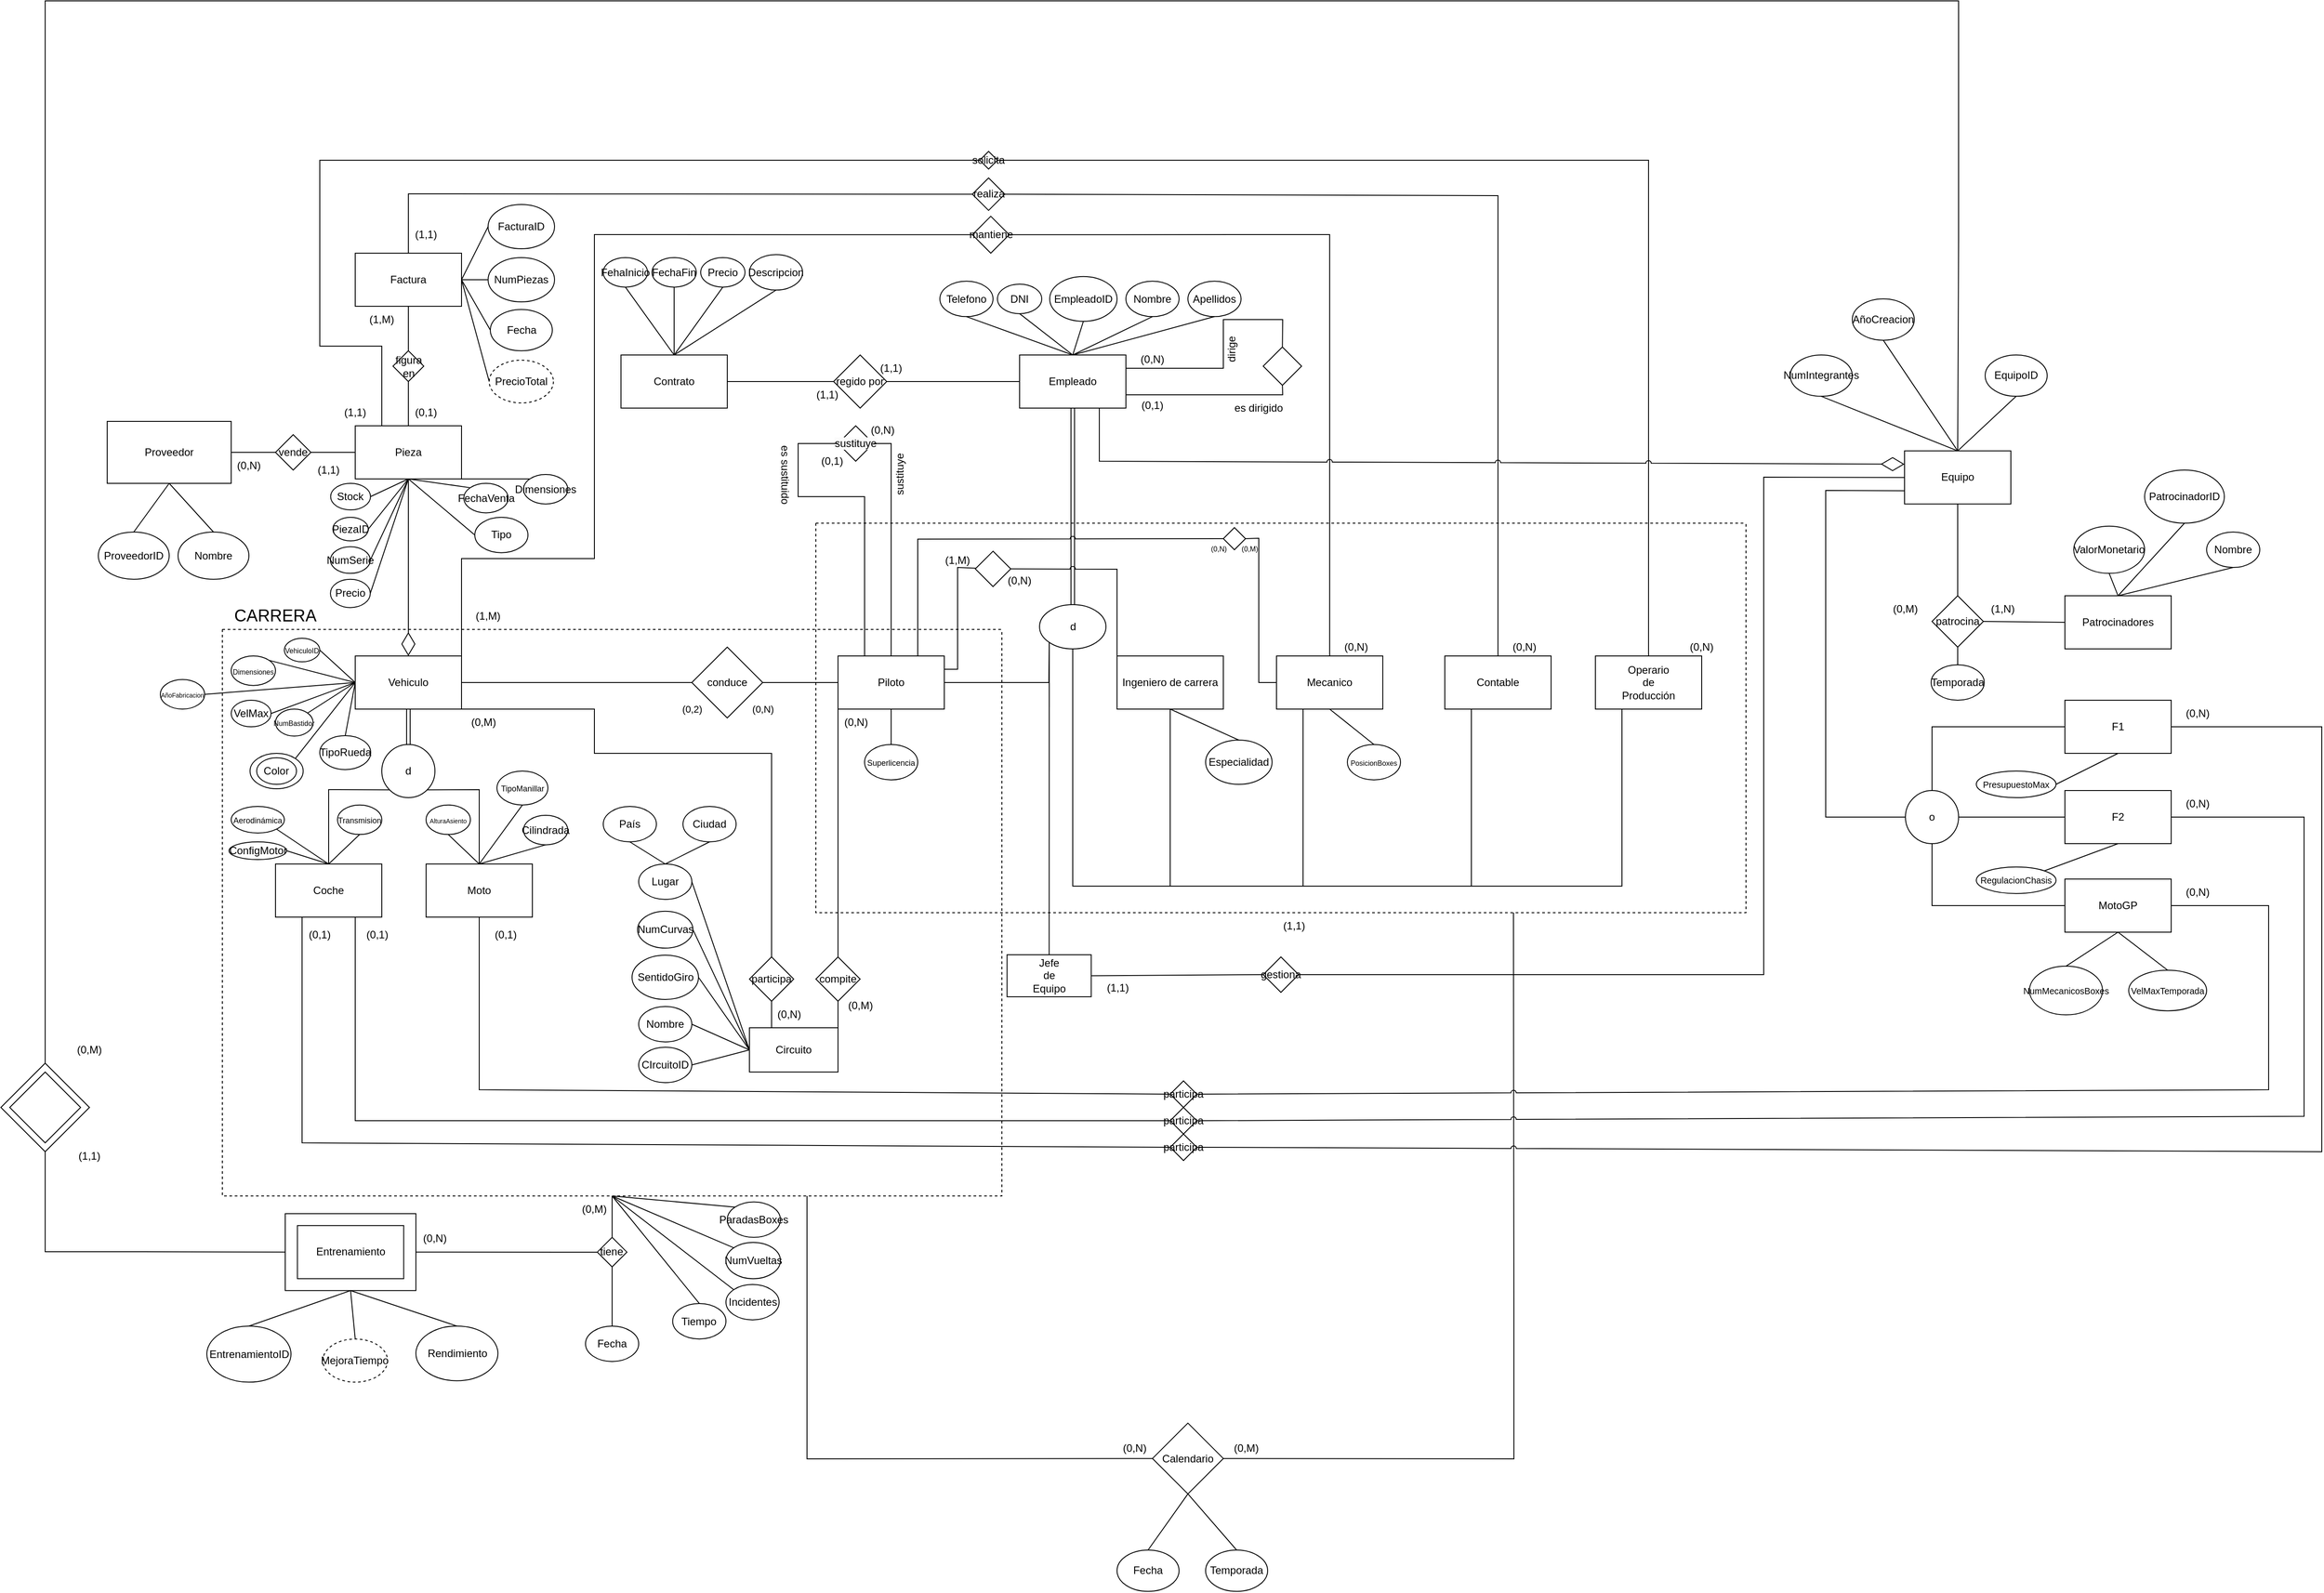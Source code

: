 <mxfile version="24.8.0">
  <diagram name="Página-1" id="TFbztxTmWdOHhdAnO1Mf">
    <mxGraphModel dx="2587" dy="2181" grid="1" gridSize="10" guides="1" tooltips="1" connect="1" arrows="1" fold="1" page="1" pageScale="1" pageWidth="827" pageHeight="1169" math="0" shadow="0">
      <root>
        <mxCell id="0" />
        <mxCell id="1" parent="0" />
        <mxCell id="SECvx_wLeYbV6vFdR2WC-1" value="Empleado" style="rounded=0;whiteSpace=wrap;html=1;" vertex="1" parent="1">
          <mxGeometry x="330" y="120" width="120" height="60" as="geometry" />
        </mxCell>
        <mxCell id="SECvx_wLeYbV6vFdR2WC-2" value="" style="shape=link;html=1;rounded=0;exitX=0.5;exitY=1;exitDx=0;exitDy=0;entryX=0.5;entryY=0;entryDx=0;entryDy=0;" edge="1" parent="1" source="SECvx_wLeYbV6vFdR2WC-1" target="SECvx_wLeYbV6vFdR2WC-73">
          <mxGeometry width="100" relative="1" as="geometry">
            <mxPoint x="380" y="240" as="sourcePoint" />
            <mxPoint x="280" y="280" as="targetPoint" />
          </mxGeometry>
        </mxCell>
        <mxCell id="SECvx_wLeYbV6vFdR2WC-3" value="Piloto" style="rounded=0;whiteSpace=wrap;html=1;" vertex="1" parent="1">
          <mxGeometry x="125" y="460" width="120" height="60" as="geometry" />
        </mxCell>
        <mxCell id="SECvx_wLeYbV6vFdR2WC-4" value="Vehiculo" style="rounded=0;whiteSpace=wrap;html=1;" vertex="1" parent="1">
          <mxGeometry x="-420" y="460" width="120" height="60" as="geometry" />
        </mxCell>
        <mxCell id="SECvx_wLeYbV6vFdR2WC-5" value="" style="endArrow=none;html=1;rounded=0;exitX=1;exitY=0.5;exitDx=0;exitDy=0;entryX=0;entryY=0.5;entryDx=0;entryDy=0;" edge="1" parent="1" source="SECvx_wLeYbV6vFdR2WC-4" target="SECvx_wLeYbV6vFdR2WC-7">
          <mxGeometry width="50" height="50" relative="1" as="geometry">
            <mxPoint x="130" y="550" as="sourcePoint" />
            <mxPoint x="180" y="500" as="targetPoint" />
          </mxGeometry>
        </mxCell>
        <mxCell id="SECvx_wLeYbV6vFdR2WC-6" value="(0,2)" style="edgeLabel;html=1;align=center;verticalAlign=middle;resizable=0;points=[];" vertex="1" connectable="0" parent="SECvx_wLeYbV6vFdR2WC-5">
          <mxGeometry x="-0.003" y="-6" relative="1" as="geometry">
            <mxPoint x="130" y="24" as="offset" />
          </mxGeometry>
        </mxCell>
        <mxCell id="SECvx_wLeYbV6vFdR2WC-7" value="conduce" style="rhombus;whiteSpace=wrap;html=1;" vertex="1" parent="1">
          <mxGeometry x="-40" y="450" width="80" height="80" as="geometry" />
        </mxCell>
        <mxCell id="SECvx_wLeYbV6vFdR2WC-8" value="" style="endArrow=none;html=1;rounded=0;entryX=0;entryY=0.5;entryDx=0;entryDy=0;exitX=1;exitY=0.5;exitDx=0;exitDy=0;" edge="1" parent="1" source="SECvx_wLeYbV6vFdR2WC-7" target="SECvx_wLeYbV6vFdR2WC-3">
          <mxGeometry width="50" height="50" relative="1" as="geometry">
            <mxPoint x="40" y="490" as="sourcePoint" />
            <mxPoint x="120" y="490" as="targetPoint" />
            <Array as="points" />
          </mxGeometry>
        </mxCell>
        <mxCell id="SECvx_wLeYbV6vFdR2WC-9" value="(0,N)" style="edgeLabel;html=1;align=center;verticalAlign=middle;resizable=0;points=[];" vertex="1" connectable="0" parent="SECvx_wLeYbV6vFdR2WC-8">
          <mxGeometry x="-0.003" y="-6" relative="1" as="geometry">
            <mxPoint x="-43" y="24" as="offset" />
          </mxGeometry>
        </mxCell>
        <mxCell id="SECvx_wLeYbV6vFdR2WC-10" value="(0,N)" style="text;html=1;align=center;verticalAlign=middle;resizable=0;points=[];autosize=1;strokeColor=none;fillColor=none;" vertex="1" parent="1">
          <mxGeometry x="150" y="190" width="50" height="30" as="geometry" />
        </mxCell>
        <mxCell id="SECvx_wLeYbV6vFdR2WC-11" value="(0,1)" style="text;html=1;align=center;verticalAlign=middle;resizable=0;points=[];autosize=1;strokeColor=none;fillColor=none;" vertex="1" parent="1">
          <mxGeometry x="93.44" y="225.0" width="50" height="30" as="geometry" />
        </mxCell>
        <mxCell id="SECvx_wLeYbV6vFdR2WC-12" value="es sustituido" style="text;html=1;align=center;verticalAlign=middle;resizable=0;points=[];autosize=1;strokeColor=none;fillColor=none;rotation=90;" vertex="1" parent="1">
          <mxGeometry x="20" y="240" width="90" height="30" as="geometry" />
        </mxCell>
        <mxCell id="SECvx_wLeYbV6vFdR2WC-13" value="sustituye" style="text;html=1;align=center;verticalAlign=middle;resizable=0;points=[];autosize=1;strokeColor=none;fillColor=none;rotation=-90;" vertex="1" parent="1">
          <mxGeometry x="160" y="240.0" width="70" height="30" as="geometry" />
        </mxCell>
        <mxCell id="SECvx_wLeYbV6vFdR2WC-14" value="Pieza" style="rounded=0;whiteSpace=wrap;html=1;" vertex="1" parent="1">
          <mxGeometry x="-420" y="200" width="120" height="60" as="geometry" />
        </mxCell>
        <mxCell id="SECvx_wLeYbV6vFdR2WC-16" value="" style="endArrow=none;html=1;rounded=0;fontSize=12;startSize=8;endSize=8;curved=1;entryX=0.5;entryY=1;entryDx=0;entryDy=0;exitX=1;exitY=0;exitDx=0;exitDy=0;" edge="1" parent="1" source="SECvx_wLeYbV6vFdR2WC-92" target="SECvx_wLeYbV6vFdR2WC-17">
          <mxGeometry width="50" height="50" relative="1" as="geometry">
            <mxPoint x="-40" y="900" as="sourcePoint" />
            <mxPoint x="125" y="862.5" as="targetPoint" />
          </mxGeometry>
        </mxCell>
        <mxCell id="SECvx_wLeYbV6vFdR2WC-17" value="compite" style="rhombus;whiteSpace=wrap;html=1;" vertex="1" parent="1">
          <mxGeometry x="100" y="800" width="50" height="50" as="geometry" />
        </mxCell>
        <mxCell id="SECvx_wLeYbV6vFdR2WC-18" value="" style="endArrow=none;html=1;rounded=0;fontSize=12;startSize=8;endSize=8;curved=1;exitX=0;exitY=1;exitDx=0;exitDy=0;entryX=0.5;entryY=0;entryDx=0;entryDy=0;" edge="1" parent="1" source="SECvx_wLeYbV6vFdR2WC-3" target="SECvx_wLeYbV6vFdR2WC-17">
          <mxGeometry width="50" height="50" relative="1" as="geometry">
            <mxPoint x="330" y="490" as="sourcePoint" />
            <mxPoint x="125" y="787.5" as="targetPoint" />
          </mxGeometry>
        </mxCell>
        <mxCell id="SECvx_wLeYbV6vFdR2WC-19" value="(0,M)" style="text;html=1;align=center;verticalAlign=middle;resizable=0;points=[];autosize=1;strokeColor=none;fillColor=none;" vertex="1" parent="1">
          <mxGeometry x="125" y="840" width="50" height="30" as="geometry" />
        </mxCell>
        <mxCell id="SECvx_wLeYbV6vFdR2WC-20" value="(0,N)" style="text;html=1;align=center;verticalAlign=middle;resizable=0;points=[];autosize=1;strokeColor=none;fillColor=none;" vertex="1" parent="1">
          <mxGeometry x="120" y="520" width="50" height="30" as="geometry" />
        </mxCell>
        <mxCell id="SECvx_wLeYbV6vFdR2WC-21" value="Ingeniero de carrera" style="rounded=0;whiteSpace=wrap;html=1;" vertex="1" parent="1">
          <mxGeometry x="440" y="460" width="120" height="60" as="geometry" />
        </mxCell>
        <mxCell id="SECvx_wLeYbV6vFdR2WC-22" value="Mecanico" style="rounded=0;whiteSpace=wrap;html=1;" vertex="1" parent="1">
          <mxGeometry x="620" y="460" width="120" height="60" as="geometry" />
        </mxCell>
        <mxCell id="SECvx_wLeYbV6vFdR2WC-23" value="" style="endArrow=none;html=1;rounded=0;exitX=0.5;exitY=0;exitDx=0;exitDy=0;entryX=1;entryY=1;entryDx=0;entryDy=0;" edge="1" parent="1" source="SECvx_wLeYbV6vFdR2WC-94" target="SECvx_wLeYbV6vFdR2WC-24">
          <mxGeometry width="50" height="50" relative="1" as="geometry">
            <mxPoint x="120" y="500" as="sourcePoint" />
            <mxPoint x="-240" y="610" as="targetPoint" />
            <Array as="points">
              <mxPoint x="-280" y="611" />
            </Array>
          </mxGeometry>
        </mxCell>
        <mxCell id="SECvx_wLeYbV6vFdR2WC-24" value="d" style="ellipse;whiteSpace=wrap;html=1;aspect=fixed;" vertex="1" parent="1">
          <mxGeometry x="-390" y="560" width="60" height="60" as="geometry" />
        </mxCell>
        <mxCell id="SECvx_wLeYbV6vFdR2WC-25" value="" style="endArrow=none;html=1;rounded=0;entryX=0;entryY=1;entryDx=0;entryDy=0;exitX=0.5;exitY=0;exitDx=0;exitDy=0;" edge="1" parent="1" source="SECvx_wLeYbV6vFdR2WC-93" target="SECvx_wLeYbV6vFdR2WC-24">
          <mxGeometry width="50" height="50" relative="1" as="geometry">
            <mxPoint x="150" y="490" as="sourcePoint" />
            <mxPoint x="200" y="440" as="targetPoint" />
            <Array as="points">
              <mxPoint x="-450" y="611" />
            </Array>
          </mxGeometry>
        </mxCell>
        <mxCell id="SECvx_wLeYbV6vFdR2WC-26" value="Proveedor" style="rounded=0;whiteSpace=wrap;html=1;" vertex="1" parent="1">
          <mxGeometry x="-700" y="195" width="140" height="70" as="geometry" />
        </mxCell>
        <mxCell id="SECvx_wLeYbV6vFdR2WC-27" value="Patrocinadores" style="rounded=0;whiteSpace=wrap;html=1;" vertex="1" parent="1">
          <mxGeometry x="1510" y="392" width="120" height="60" as="geometry" />
        </mxCell>
        <mxCell id="SECvx_wLeYbV6vFdR2WC-28" value="Entrenamiento" style="rounded=0;whiteSpace=wrap;html=1;" vertex="1" parent="1">
          <mxGeometry x="-485.25" y="1103.44" width="120" height="60" as="geometry" />
        </mxCell>
        <mxCell id="SECvx_wLeYbV6vFdR2WC-29" value="Contrato" style="rounded=0;whiteSpace=wrap;html=1;" vertex="1" parent="1">
          <mxGeometry x="-120" y="120" width="120" height="60" as="geometry" />
        </mxCell>
        <mxCell id="SECvx_wLeYbV6vFdR2WC-30" style="edgeStyle=orthogonalEdgeStyle;rounded=0;orthogonalLoop=1;jettySize=auto;html=1;exitX=0.5;exitY=1;exitDx=0;exitDy=0;" edge="1" parent="1">
          <mxGeometry relative="1" as="geometry">
            <mxPoint x="450" y="550" as="sourcePoint" />
            <mxPoint x="450" y="550" as="targetPoint" />
          </mxGeometry>
        </mxCell>
        <mxCell id="SECvx_wLeYbV6vFdR2WC-31" value="&lt;br&gt;&lt;span style=&quot;color: rgb(0, 0, 0); font-family: Helvetica; font-size: 12px; font-style: normal; font-variant-ligatures: normal; font-variant-caps: normal; font-weight: 400; letter-spacing: normal; orphans: 2; text-align: center; text-indent: 0px; text-transform: none; widows: 2; word-spacing: 0px; -webkit-text-stroke-width: 0px; white-space: nowrap; background-color: rgb(251, 251, 251); text-decoration-thickness: initial; text-decoration-style: initial; text-decoration-color: initial; display: inline !important; float: none;&quot;&gt;sustituye&lt;/span&gt;&lt;br&gt;&lt;div&gt;&lt;span style=&quot;color: rgb(0, 0, 0); font-family: Helvetica; font-size: 12px; font-style: normal; font-variant-ligatures: normal; font-variant-caps: normal; font-weight: 400; letter-spacing: normal; orphans: 2; text-align: center; text-indent: 0px; text-transform: none; widows: 2; word-spacing: 0px; -webkit-text-stroke-width: 0px; white-space: nowrap; background-color: rgb(251, 251, 251); text-decoration-thickness: initial; text-decoration-style: initial; text-decoration-color: initial; display: inline !important; float: none;&quot;&gt;&lt;br&gt;&lt;/span&gt;&lt;/div&gt;" style="rhombus;whiteSpace=wrap;html=1;" vertex="1" parent="1">
          <mxGeometry x="125" y="200.0" width="40" height="40" as="geometry" />
        </mxCell>
        <mxCell id="SECvx_wLeYbV6vFdR2WC-32" value="" style="endArrow=none;html=1;rounded=0;exitX=0.5;exitY=0;exitDx=0;exitDy=0;entryX=1;entryY=0.5;entryDx=0;entryDy=0;" edge="1" parent="1" source="SECvx_wLeYbV6vFdR2WC-3" target="SECvx_wLeYbV6vFdR2WC-31">
          <mxGeometry width="50" height="50" relative="1" as="geometry">
            <mxPoint x="270" y="400" as="sourcePoint" />
            <mxPoint x="320" y="350" as="targetPoint" />
            <Array as="points">
              <mxPoint x="185" y="300" />
              <mxPoint x="185" y="220" />
            </Array>
          </mxGeometry>
        </mxCell>
        <mxCell id="SECvx_wLeYbV6vFdR2WC-33" value="" style="endArrow=none;html=1;rounded=0;exitX=0.25;exitY=0;exitDx=0;exitDy=0;entryX=0;entryY=0.5;entryDx=0;entryDy=0;" edge="1" parent="1" source="SECvx_wLeYbV6vFdR2WC-3" target="SECvx_wLeYbV6vFdR2WC-31">
          <mxGeometry width="50" height="50" relative="1" as="geometry">
            <mxPoint x="170" y="510" as="sourcePoint" />
            <mxPoint x="220" y="460" as="targetPoint" />
            <Array as="points">
              <mxPoint x="155" y="430" />
              <mxPoint x="155" y="350" />
              <mxPoint x="155" y="280" />
              <mxPoint x="80" y="280" />
              <mxPoint x="80" y="220" />
            </Array>
          </mxGeometry>
        </mxCell>
        <mxCell id="SECvx_wLeYbV6vFdR2WC-34" value="patrocina" style="rhombus;whiteSpace=wrap;html=1;" vertex="1" parent="1">
          <mxGeometry x="1360" y="392" width="58" height="58" as="geometry" />
        </mxCell>
        <mxCell id="SECvx_wLeYbV6vFdR2WC-35" value="" style="endArrow=none;html=1;rounded=0;exitX=0;exitY=0.5;exitDx=0;exitDy=0;entryX=1;entryY=0.5;entryDx=0;entryDy=0;" edge="1" parent="1" source="SECvx_wLeYbV6vFdR2WC-27" target="SECvx_wLeYbV6vFdR2WC-34">
          <mxGeometry width="50" height="50" relative="1" as="geometry">
            <mxPoint x="1150" y="643.32" as="sourcePoint" />
            <mxPoint x="1200" y="593.32" as="targetPoint" />
          </mxGeometry>
        </mxCell>
        <mxCell id="SECvx_wLeYbV6vFdR2WC-36" value="" style="shape=link;html=1;rounded=0;exitX=0.5;exitY=1;exitDx=0;exitDy=0;entryX=0.5;entryY=0;entryDx=0;entryDy=0;" edge="1" parent="1" source="SECvx_wLeYbV6vFdR2WC-4" target="SECvx_wLeYbV6vFdR2WC-24">
          <mxGeometry width="100" relative="1" as="geometry">
            <mxPoint x="-130" y="410" as="sourcePoint" />
            <mxPoint x="-130" y="510" as="targetPoint" />
          </mxGeometry>
        </mxCell>
        <mxCell id="SECvx_wLeYbV6vFdR2WC-37" value="o" style="ellipse;whiteSpace=wrap;html=1;aspect=fixed;" vertex="1" parent="1">
          <mxGeometry x="1330" y="612" width="60" height="60" as="geometry" />
        </mxCell>
        <mxCell id="SECvx_wLeYbV6vFdR2WC-38" value="F1" style="rounded=0;whiteSpace=wrap;html=1;" vertex="1" parent="1">
          <mxGeometry x="1510" y="510" width="120" height="60" as="geometry" />
        </mxCell>
        <mxCell id="SECvx_wLeYbV6vFdR2WC-39" value="F2" style="rounded=0;whiteSpace=wrap;html=1;" vertex="1" parent="1">
          <mxGeometry x="1510" y="612" width="120" height="60" as="geometry" />
        </mxCell>
        <mxCell id="SECvx_wLeYbV6vFdR2WC-40" value="MotoGP" style="rounded=0;whiteSpace=wrap;html=1;" vertex="1" parent="1">
          <mxGeometry x="1510" y="712" width="120" height="60" as="geometry" />
        </mxCell>
        <mxCell id="SECvx_wLeYbV6vFdR2WC-41" value="" style="endArrow=none;html=1;rounded=0;exitX=0.5;exitY=0;exitDx=0;exitDy=0;entryX=0;entryY=0.5;entryDx=0;entryDy=0;" edge="1" parent="1" source="SECvx_wLeYbV6vFdR2WC-37" target="SECvx_wLeYbV6vFdR2WC-38">
          <mxGeometry width="50" height="50" relative="1" as="geometry">
            <mxPoint x="1230" y="552" as="sourcePoint" />
            <mxPoint x="1280" y="502" as="targetPoint" />
            <Array as="points">
              <mxPoint x="1360" y="540" />
              <mxPoint x="1400" y="540" />
            </Array>
          </mxGeometry>
        </mxCell>
        <mxCell id="SECvx_wLeYbV6vFdR2WC-42" value="" style="endArrow=none;html=1;rounded=0;exitX=1;exitY=0.5;exitDx=0;exitDy=0;entryX=0;entryY=0.5;entryDx=0;entryDy=0;" edge="1" parent="1" source="SECvx_wLeYbV6vFdR2WC-37" target="SECvx_wLeYbV6vFdR2WC-39">
          <mxGeometry width="50" height="50" relative="1" as="geometry">
            <mxPoint x="1310" y="582" as="sourcePoint" />
            <mxPoint x="1360" y="532" as="targetPoint" />
          </mxGeometry>
        </mxCell>
        <mxCell id="SECvx_wLeYbV6vFdR2WC-43" value="" style="endArrow=none;html=1;rounded=0;exitX=0.5;exitY=1;exitDx=0;exitDy=0;entryX=0;entryY=0.5;entryDx=0;entryDy=0;" edge="1" parent="1" source="SECvx_wLeYbV6vFdR2WC-37" target="SECvx_wLeYbV6vFdR2WC-40">
          <mxGeometry width="50" height="50" relative="1" as="geometry">
            <mxPoint x="1410" y="652" as="sourcePoint" />
            <mxPoint x="1520" y="550" as="targetPoint" />
            <Array as="points">
              <mxPoint x="1360" y="742" />
              <mxPoint x="1400" y="742" />
              <mxPoint x="1450" y="742" />
            </Array>
          </mxGeometry>
        </mxCell>
        <mxCell id="SECvx_wLeYbV6vFdR2WC-44" value="vende" style="rhombus;whiteSpace=wrap;html=1;" vertex="1" parent="1">
          <mxGeometry x="-510" y="210" width="40" height="40" as="geometry" />
        </mxCell>
        <mxCell id="SECvx_wLeYbV6vFdR2WC-45" value="" style="endArrow=none;html=1;rounded=0;exitX=1;exitY=0.5;exitDx=0;exitDy=0;entryX=0;entryY=0.5;entryDx=0;entryDy=0;" edge="1" parent="1" source="SECvx_wLeYbV6vFdR2WC-26" target="SECvx_wLeYbV6vFdR2WC-44">
          <mxGeometry width="50" height="50" relative="1" as="geometry">
            <mxPoint x="-270" y="480" as="sourcePoint" />
            <mxPoint x="-220" y="430" as="targetPoint" />
          </mxGeometry>
        </mxCell>
        <mxCell id="SECvx_wLeYbV6vFdR2WC-46" value="" style="endArrow=none;html=1;rounded=0;exitX=1;exitY=0.5;exitDx=0;exitDy=0;entryX=0;entryY=0.5;entryDx=0;entryDy=0;" edge="1" parent="1" source="SECvx_wLeYbV6vFdR2WC-44" target="SECvx_wLeYbV6vFdR2WC-14">
          <mxGeometry width="50" height="50" relative="1" as="geometry">
            <mxPoint x="-270" y="480" as="sourcePoint" />
            <mxPoint x="-220" y="430" as="targetPoint" />
          </mxGeometry>
        </mxCell>
        <mxCell id="SECvx_wLeYbV6vFdR2WC-47" value="" style="endArrow=none;html=1;rounded=0;exitX=0;exitY=0.5;exitDx=0;exitDy=0;" edge="1" parent="1" source="SECvx_wLeYbV6vFdR2WC-1" target="SECvx_wLeYbV6vFdR2WC-48">
          <mxGeometry width="50" height="50" relative="1" as="geometry">
            <mxPoint x="10" y="260" as="sourcePoint" />
            <mxPoint x="60" y="210" as="targetPoint" />
          </mxGeometry>
        </mxCell>
        <mxCell id="SECvx_wLeYbV6vFdR2WC-48" value="regido por" style="rhombus;whiteSpace=wrap;html=1;" vertex="1" parent="1">
          <mxGeometry x="120" y="120" width="60" height="60" as="geometry" />
        </mxCell>
        <mxCell id="SECvx_wLeYbV6vFdR2WC-49" value="" style="endArrow=none;html=1;rounded=0;entryX=0;entryY=0.5;entryDx=0;entryDy=0;exitX=1;exitY=0.5;exitDx=0;exitDy=0;" edge="1" parent="1" source="SECvx_wLeYbV6vFdR2WC-29" target="SECvx_wLeYbV6vFdR2WC-48">
          <mxGeometry width="50" height="50" relative="1" as="geometry">
            <mxPoint x="10" y="260" as="sourcePoint" />
            <mxPoint x="60" y="210" as="targetPoint" />
          </mxGeometry>
        </mxCell>
        <mxCell id="SECvx_wLeYbV6vFdR2WC-50" value="" style="endArrow=none;html=1;rounded=0;exitX=0.5;exitY=0;exitDx=0;exitDy=0;entryX=0.5;entryY=0;entryDx=0;entryDy=0;" edge="1" parent="1" source="SECvx_wLeYbV6vFdR2WC-290" target="SECvx_wLeYbV6vFdR2WC-56">
          <mxGeometry width="50" height="50" relative="1" as="geometry">
            <mxPoint x="550" y="120" as="sourcePoint" />
            <mxPoint x="140" y="410" as="targetPoint" />
            <Array as="points">
              <mxPoint x="1390" y="-10" />
              <mxPoint x="1390" y="-280" />
              <mxPoint x="1320" y="-280" />
              <mxPoint x="860" y="-280" />
              <mxPoint x="-770" y="-280" />
              <mxPoint x="-770" y="210" />
              <mxPoint x="-770" y="910" />
            </Array>
          </mxGeometry>
        </mxCell>
        <mxCell id="SECvx_wLeYbV6vFdR2WC-51" value="" style="rhombus;whiteSpace=wrap;html=1;" vertex="1" parent="1">
          <mxGeometry x="-810" y="930" width="80" height="80" as="geometry" />
        </mxCell>
        <mxCell id="SECvx_wLeYbV6vFdR2WC-52" value="" style="endArrow=none;html=1;rounded=0;exitX=0.5;exitY=1;exitDx=0;exitDy=0;entryX=0;entryY=0.5;entryDx=0;entryDy=0;" edge="1" parent="1" source="SECvx_wLeYbV6vFdR2WC-56">
          <mxGeometry width="50" height="50" relative="1" as="geometry">
            <mxPoint x="-230" y="790" as="sourcePoint" />
            <mxPoint x="-499" y="1133.435" as="targetPoint" />
            <Array as="points">
              <mxPoint x="-770" y="1133" />
              <mxPoint x="-660" y="1133" />
            </Array>
          </mxGeometry>
        </mxCell>
        <mxCell id="SECvx_wLeYbV6vFdR2WC-53" value="" style="endArrow=none;html=1;rounded=0;exitX=1;exitY=0.5;exitDx=0;exitDy=0;" edge="1" parent="1" target="SECvx_wLeYbV6vFdR2WC-54">
          <mxGeometry width="50" height="50" relative="1" as="geometry">
            <mxPoint x="-351.5" y="1133.435" as="sourcePoint" />
            <mxPoint x="-180" y="720" as="targetPoint" />
          </mxGeometry>
        </mxCell>
        <mxCell id="SECvx_wLeYbV6vFdR2WC-54" value="tiene" style="rhombus;whiteSpace=wrap;html=1;" vertex="1" parent="1">
          <mxGeometry x="-146.72" y="1116.72" width="33.44" height="33.44" as="geometry" />
        </mxCell>
        <mxCell id="SECvx_wLeYbV6vFdR2WC-55" value="" style="endArrow=none;html=1;rounded=0;exitX=0.5;exitY=0;exitDx=0;exitDy=0;entryX=0.5;entryY=1;entryDx=0;entryDy=0;" edge="1" parent="1" source="SECvx_wLeYbV6vFdR2WC-54" target="SECvx_wLeYbV6vFdR2WC-88">
          <mxGeometry width="50" height="50" relative="1" as="geometry">
            <mxPoint x="-230" y="770" as="sourcePoint" />
            <mxPoint x="-145" y="995" as="targetPoint" />
          </mxGeometry>
        </mxCell>
        <mxCell id="SECvx_wLeYbV6vFdR2WC-56" value="" style="rhombus;whiteSpace=wrap;html=1;fillColor=none;" vertex="1" parent="1">
          <mxGeometry x="-820" y="920" width="100" height="100" as="geometry" />
        </mxCell>
        <mxCell id="SECvx_wLeYbV6vFdR2WC-57" value="Calendario" style="rhombus;whiteSpace=wrap;html=1;" vertex="1" parent="1">
          <mxGeometry x="480" y="1326.57" width="80" height="80" as="geometry" />
        </mxCell>
        <mxCell id="SECvx_wLeYbV6vFdR2WC-58" value="" style="endArrow=none;html=1;rounded=0;exitX=0.75;exitY=1;exitDx=0;exitDy=0;entryX=0;entryY=0.5;entryDx=0;entryDy=0;" edge="1" parent="1" source="SECvx_wLeYbV6vFdR2WC-88" target="SECvx_wLeYbV6vFdR2WC-57">
          <mxGeometry width="50" height="50" relative="1" as="geometry">
            <mxPoint x="103.355" y="1160" as="sourcePoint" />
            <mxPoint x="103.36" y="1336.57" as="targetPoint" />
            <Array as="points">
              <mxPoint x="90" y="1367" />
            </Array>
          </mxGeometry>
        </mxCell>
        <mxCell id="SECvx_wLeYbV6vFdR2WC-59" value="&lt;font style=&quot;font-size: 19px;&quot;&gt;CARRERA&lt;/font&gt;" style="text;html=1;align=center;verticalAlign=middle;whiteSpace=wrap;rounded=0;" vertex="1" parent="1">
          <mxGeometry x="-540" y="400" width="60" height="30" as="geometry" />
        </mxCell>
        <mxCell id="SECvx_wLeYbV6vFdR2WC-60" value="(1,1)" style="text;html=1;align=center;verticalAlign=middle;whiteSpace=wrap;rounded=0;" vertex="1" parent="1">
          <mxGeometry x="83.44" y="150" width="60" height="30" as="geometry" />
        </mxCell>
        <mxCell id="SECvx_wLeYbV6vFdR2WC-61" value="(1,1)" style="text;html=1;align=center;verticalAlign=middle;whiteSpace=wrap;rounded=0;" vertex="1" parent="1">
          <mxGeometry x="155" y="120" width="60" height="30" as="geometry" />
        </mxCell>
        <mxCell id="SECvx_wLeYbV6vFdR2WC-62" value="(1,N)" style="text;html=1;align=center;verticalAlign=middle;whiteSpace=wrap;rounded=0;" vertex="1" parent="1">
          <mxGeometry x="1410" y="392" width="60" height="30" as="geometry" />
        </mxCell>
        <mxCell id="SECvx_wLeYbV6vFdR2WC-63" value="(0,N)" style="text;html=1;align=center;verticalAlign=middle;whiteSpace=wrap;rounded=0;" vertex="1" parent="1">
          <mxGeometry x="-360" y="1103.44" width="60" height="30" as="geometry" />
        </mxCell>
        <mxCell id="SECvx_wLeYbV6vFdR2WC-64" value="(0,M)" style="text;html=1;align=center;verticalAlign=middle;whiteSpace=wrap;rounded=0;" vertex="1" parent="1">
          <mxGeometry x="-180" y="1070" width="60" height="30" as="geometry" />
        </mxCell>
        <mxCell id="SECvx_wLeYbV6vFdR2WC-65" value="participa" style="rhombus;whiteSpace=wrap;html=1;" vertex="1" parent="1">
          <mxGeometry x="25" y="800" width="50" height="50" as="geometry" />
        </mxCell>
        <mxCell id="SECvx_wLeYbV6vFdR2WC-66" value="(1,1)" style="text;html=1;align=center;verticalAlign=middle;whiteSpace=wrap;rounded=0;" vertex="1" parent="1">
          <mxGeometry x="-480" y="235" width="60" height="30" as="geometry" />
        </mxCell>
        <mxCell id="SECvx_wLeYbV6vFdR2WC-67" value="(0,N)" style="text;html=1;align=center;verticalAlign=middle;whiteSpace=wrap;rounded=0;" vertex="1" parent="1">
          <mxGeometry x="-570" y="230" width="60" height="30" as="geometry" />
        </mxCell>
        <mxCell id="SECvx_wLeYbV6vFdR2WC-68" value="(1,1)" style="text;html=1;align=center;verticalAlign=middle;whiteSpace=wrap;rounded=0;" vertex="1" parent="1">
          <mxGeometry x="-750" y="1010" width="60" height="30" as="geometry" />
        </mxCell>
        <mxCell id="SECvx_wLeYbV6vFdR2WC-69" value="(0,M)" style="text;html=1;align=center;verticalAlign=middle;whiteSpace=wrap;rounded=0;" vertex="1" parent="1">
          <mxGeometry x="-750" y="890" width="60" height="30" as="geometry" />
        </mxCell>
        <mxCell id="SECvx_wLeYbV6vFdR2WC-70" value="Contable" style="rounded=0;whiteSpace=wrap;html=1;" vertex="1" parent="1">
          <mxGeometry x="810" y="460" width="120" height="60" as="geometry" />
        </mxCell>
        <mxCell id="SECvx_wLeYbV6vFdR2WC-71" value="Operario&lt;div&gt;de&lt;/div&gt;&lt;div&gt;Producción&lt;/div&gt;" style="rounded=0;whiteSpace=wrap;html=1;" vertex="1" parent="1">
          <mxGeometry x="980" y="460" width="120" height="60" as="geometry" />
        </mxCell>
        <mxCell id="SECvx_wLeYbV6vFdR2WC-72" value="" style="swimlane;startSize=0;dashed=1;" vertex="1" parent="1">
          <mxGeometry x="100" y="310" width="1050" height="440" as="geometry">
            <mxRectangle x="100" y="400" width="50" height="40" as="alternateBounds" />
          </mxGeometry>
        </mxCell>
        <mxCell id="SECvx_wLeYbV6vFdR2WC-73" value="d" style="ellipse;whiteSpace=wrap;html=1;" vertex="1" parent="SECvx_wLeYbV6vFdR2WC-72">
          <mxGeometry x="252.5" y="92.0" width="75" height="50" as="geometry" />
        </mxCell>
        <mxCell id="SECvx_wLeYbV6vFdR2WC-74" value="" style="rhombus;whiteSpace=wrap;html=1;" vertex="1" parent="SECvx_wLeYbV6vFdR2WC-72">
          <mxGeometry x="180" y="31.66" width="40" height="40" as="geometry" />
        </mxCell>
        <mxCell id="SECvx_wLeYbV6vFdR2WC-75" value="" style="rhombus;whiteSpace=wrap;html=1;" vertex="1" parent="SECvx_wLeYbV6vFdR2WC-72">
          <mxGeometry x="460" y="5" width="25" height="25" as="geometry" />
        </mxCell>
        <mxCell id="SECvx_wLeYbV6vFdR2WC-76" value="(0,N)" style="text;html=1;align=center;verticalAlign=middle;whiteSpace=wrap;rounded=0;" vertex="1" parent="SECvx_wLeYbV6vFdR2WC-72">
          <mxGeometry x="590" y="130" width="40" height="20" as="geometry" />
        </mxCell>
        <mxCell id="SECvx_wLeYbV6vFdR2WC-77" value="(1,M)" style="text;html=1;align=center;verticalAlign=middle;whiteSpace=wrap;rounded=0;" vertex="1" parent="SECvx_wLeYbV6vFdR2WC-72">
          <mxGeometry x="130" y="27" width="60" height="30" as="geometry" />
        </mxCell>
        <mxCell id="SECvx_wLeYbV6vFdR2WC-78" value="(0,N)" style="text;html=1;align=center;verticalAlign=middle;whiteSpace=wrap;rounded=0;" vertex="1" parent="SECvx_wLeYbV6vFdR2WC-72">
          <mxGeometry x="200" y="50" width="60" height="30" as="geometry" />
        </mxCell>
        <mxCell id="SECvx_wLeYbV6vFdR2WC-79" value="&lt;font style=&quot;font-size: 8px;&quot;&gt;(0,N)&lt;/font&gt;" style="text;html=1;align=center;verticalAlign=middle;whiteSpace=wrap;rounded=0;rotation=0;" vertex="1" parent="SECvx_wLeYbV6vFdR2WC-72">
          <mxGeometry x="440" y="20" width="30" height="15" as="geometry" />
        </mxCell>
        <mxCell id="SECvx_wLeYbV6vFdR2WC-80" value="&lt;font style=&quot;font-size: 8px;&quot;&gt;(0,M)&lt;/font&gt;" style="text;html=1;align=center;verticalAlign=middle;whiteSpace=wrap;rounded=0;" vertex="1" parent="SECvx_wLeYbV6vFdR2WC-72">
          <mxGeometry x="460" y="12.5" width="60" height="30" as="geometry" />
        </mxCell>
        <mxCell id="SECvx_wLeYbV6vFdR2WC-81" value="(0,N)" style="text;html=1;align=center;verticalAlign=middle;whiteSpace=wrap;rounded=0;" vertex="1" parent="SECvx_wLeYbV6vFdR2WC-72">
          <mxGeometry x="770" y="125" width="60" height="30" as="geometry" />
        </mxCell>
        <mxCell id="SECvx_wLeYbV6vFdR2WC-82" value="(0,N)" style="text;html=1;align=center;verticalAlign=middle;whiteSpace=wrap;rounded=0;" vertex="1" parent="SECvx_wLeYbV6vFdR2WC-72">
          <mxGeometry x="970" y="125" width="60" height="30" as="geometry" />
        </mxCell>
        <mxCell id="SECvx_wLeYbV6vFdR2WC-83" value="Especialidad" style="ellipse;whiteSpace=wrap;html=1;" vertex="1" parent="SECvx_wLeYbV6vFdR2WC-72">
          <mxGeometry x="440" y="245" width="75" height="50" as="geometry" />
        </mxCell>
        <mxCell id="SECvx_wLeYbV6vFdR2WC-84" value="&lt;font style=&quot;font-size: 8px;&quot;&gt;PosicionBoxes&lt;/font&gt;" style="ellipse;whiteSpace=wrap;html=1;" vertex="1" parent="SECvx_wLeYbV6vFdR2WC-72">
          <mxGeometry x="600" y="250" width="60" height="40" as="geometry" />
        </mxCell>
        <mxCell id="SECvx_wLeYbV6vFdR2WC-86" value="" style="endArrow=none;html=1;rounded=0;entryX=0;entryY=0.75;entryDx=0;entryDy=0;exitX=0;exitY=0.5;exitDx=0;exitDy=0;" edge="1" parent="1" source="SECvx_wLeYbV6vFdR2WC-37" target="SECvx_wLeYbV6vFdR2WC-290">
          <mxGeometry width="50" height="50" relative="1" as="geometry">
            <mxPoint x="1060" y="730" as="sourcePoint" />
            <mxPoint x="1110" y="680" as="targetPoint" />
            <Array as="points">
              <mxPoint x="1240" y="642" />
              <mxPoint x="1240" y="273" />
            </Array>
          </mxGeometry>
        </mxCell>
        <mxCell id="SECvx_wLeYbV6vFdR2WC-87" value="" style="endArrow=none;html=1;rounded=0;entryX=0.5;entryY=0;entryDx=0;entryDy=0;exitX=1;exitY=1;exitDx=0;exitDy=0;" edge="1" parent="1" source="SECvx_wLeYbV6vFdR2WC-4" target="SECvx_wLeYbV6vFdR2WC-65">
          <mxGeometry width="50" height="50" relative="1" as="geometry">
            <mxPoint x="-30" y="800" as="sourcePoint" />
            <mxPoint x="20" y="750" as="targetPoint" />
            <Array as="points">
              <mxPoint x="-150" y="520" />
              <mxPoint x="-150" y="570" />
              <mxPoint x="50" y="570" />
            </Array>
          </mxGeometry>
        </mxCell>
        <mxCell id="SECvx_wLeYbV6vFdR2WC-88" value="" style="swimlane;startSize=0;fillStyle=dots;dashed=1;" vertex="1" parent="1">
          <mxGeometry x="-570" y="430" width="880" height="640" as="geometry" />
        </mxCell>
        <mxCell id="SECvx_wLeYbV6vFdR2WC-89" value="(0,M)" style="text;html=1;align=center;verticalAlign=middle;whiteSpace=wrap;rounded=0;" vertex="1" parent="SECvx_wLeYbV6vFdR2WC-88">
          <mxGeometry x="265" y="90" width="60" height="30" as="geometry" />
        </mxCell>
        <mxCell id="SECvx_wLeYbV6vFdR2WC-90" value="(0,N)" style="text;html=1;align=center;verticalAlign=middle;whiteSpace=wrap;rounded=0;" vertex="1" parent="SECvx_wLeYbV6vFdR2WC-88">
          <mxGeometry x="610" y="420" width="60" height="30" as="geometry" />
        </mxCell>
        <mxCell id="SECvx_wLeYbV6vFdR2WC-92" value="Circuito" style="rounded=0;whiteSpace=wrap;html=1;" vertex="1" parent="SECvx_wLeYbV6vFdR2WC-88">
          <mxGeometry x="595" y="450" width="100" height="50" as="geometry" />
        </mxCell>
        <mxCell id="SECvx_wLeYbV6vFdR2WC-93" value="Coche" style="rounded=0;whiteSpace=wrap;html=1;" vertex="1" parent="SECvx_wLeYbV6vFdR2WC-88">
          <mxGeometry x="60" y="265" width="120" height="60" as="geometry" />
        </mxCell>
        <mxCell id="SECvx_wLeYbV6vFdR2WC-94" value="Moto" style="rounded=0;whiteSpace=wrap;html=1;" vertex="1" parent="SECvx_wLeYbV6vFdR2WC-88">
          <mxGeometry x="230" y="265" width="120" height="60" as="geometry" />
        </mxCell>
        <mxCell id="SECvx_wLeYbV6vFdR2WC-95" value="(0,1)" style="text;html=1;align=center;verticalAlign=middle;whiteSpace=wrap;rounded=0;" vertex="1" parent="SECvx_wLeYbV6vFdR2WC-88">
          <mxGeometry x="290" y="330" width="60" height="30" as="geometry" />
        </mxCell>
        <mxCell id="SECvx_wLeYbV6vFdR2WC-96" value="(0,1)" style="text;html=1;align=center;verticalAlign=middle;whiteSpace=wrap;rounded=0;" vertex="1" parent="SECvx_wLeYbV6vFdR2WC-88">
          <mxGeometry x="145" y="330" width="60" height="30" as="geometry" />
        </mxCell>
        <mxCell id="SECvx_wLeYbV6vFdR2WC-97" value="(0,1)" style="text;html=1;align=center;verticalAlign=middle;whiteSpace=wrap;rounded=0;" vertex="1" parent="SECvx_wLeYbV6vFdR2WC-88">
          <mxGeometry x="80" y="330" width="60" height="30" as="geometry" />
        </mxCell>
        <mxCell id="SECvx_wLeYbV6vFdR2WC-98" value="&lt;font style=&quot;font-size: 9px;&quot;&gt;Superlicencia&lt;/font&gt;" style="ellipse;whiteSpace=wrap;html=1;" vertex="1" parent="SECvx_wLeYbV6vFdR2WC-88">
          <mxGeometry x="725" y="130" width="60" height="40" as="geometry" />
        </mxCell>
        <mxCell id="SECvx_wLeYbV6vFdR2WC-99" value="CIrcuitoID" style="ellipse;whiteSpace=wrap;html=1;" vertex="1" parent="SECvx_wLeYbV6vFdR2WC-88">
          <mxGeometry x="470" y="472" width="60" height="40" as="geometry" />
        </mxCell>
        <mxCell id="SECvx_wLeYbV6vFdR2WC-100" value="Nombre" style="ellipse;whiteSpace=wrap;html=1;" vertex="1" parent="SECvx_wLeYbV6vFdR2WC-88">
          <mxGeometry x="470" y="426" width="60" height="40" as="geometry" />
        </mxCell>
        <mxCell id="SECvx_wLeYbV6vFdR2WC-101" value="SentidoGiro" style="ellipse;whiteSpace=wrap;html=1;" vertex="1" parent="SECvx_wLeYbV6vFdR2WC-88">
          <mxGeometry x="462.5" y="368" width="75" height="50" as="geometry" />
        </mxCell>
        <mxCell id="SECvx_wLeYbV6vFdR2WC-102" value="NumCurvas" style="ellipse;whiteSpace=wrap;html=1;" vertex="1" parent="SECvx_wLeYbV6vFdR2WC-88">
          <mxGeometry x="468.74" y="318.33" width="62.51" height="41.67" as="geometry" />
        </mxCell>
        <mxCell id="SECvx_wLeYbV6vFdR2WC-103" value="" style="endArrow=none;html=1;rounded=0;entryX=1;entryY=0.5;entryDx=0;entryDy=0;exitX=0;exitY=0.5;exitDx=0;exitDy=0;" edge="1" parent="SECvx_wLeYbV6vFdR2WC-88" source="SECvx_wLeYbV6vFdR2WC-92" target="SECvx_wLeYbV6vFdR2WC-99">
          <mxGeometry width="50" height="50" relative="1" as="geometry">
            <mxPoint x="540" y="560" as="sourcePoint" />
            <mxPoint x="590" y="510" as="targetPoint" />
          </mxGeometry>
        </mxCell>
        <mxCell id="SECvx_wLeYbV6vFdR2WC-104" value="" style="endArrow=none;html=1;rounded=0;entryX=0;entryY=0.5;entryDx=0;entryDy=0;exitX=1;exitY=0.5;exitDx=0;exitDy=0;" edge="1" parent="SECvx_wLeYbV6vFdR2WC-88" source="SECvx_wLeYbV6vFdR2WC-100" target="SECvx_wLeYbV6vFdR2WC-92">
          <mxGeometry width="50" height="50" relative="1" as="geometry">
            <mxPoint x="540" y="560" as="sourcePoint" />
            <mxPoint x="590" y="510" as="targetPoint" />
          </mxGeometry>
        </mxCell>
        <mxCell id="SECvx_wLeYbV6vFdR2WC-105" value="" style="endArrow=none;html=1;rounded=0;exitX=1;exitY=0.5;exitDx=0;exitDy=0;entryX=0;entryY=0.5;entryDx=0;entryDy=0;" edge="1" parent="SECvx_wLeYbV6vFdR2WC-88" source="SECvx_wLeYbV6vFdR2WC-101" target="SECvx_wLeYbV6vFdR2WC-92">
          <mxGeometry width="50" height="50" relative="1" as="geometry">
            <mxPoint x="540" y="560" as="sourcePoint" />
            <mxPoint x="590" y="510" as="targetPoint" />
          </mxGeometry>
        </mxCell>
        <mxCell id="SECvx_wLeYbV6vFdR2WC-106" value="" style="endArrow=none;html=1;rounded=0;entryX=0;entryY=0.5;entryDx=0;entryDy=0;exitX=1;exitY=0.5;exitDx=0;exitDy=0;" edge="1" parent="SECvx_wLeYbV6vFdR2WC-88" source="SECvx_wLeYbV6vFdR2WC-102" target="SECvx_wLeYbV6vFdR2WC-92">
          <mxGeometry width="50" height="50" relative="1" as="geometry">
            <mxPoint x="540" y="560" as="sourcePoint" />
            <mxPoint x="590" y="510" as="targetPoint" />
          </mxGeometry>
        </mxCell>
        <mxCell id="SECvx_wLeYbV6vFdR2WC-107" value="&lt;font style=&quot;font-size: 8px;&quot;&gt;VehiculoID&lt;/font&gt;" style="ellipse;whiteSpace=wrap;html=1;" vertex="1" parent="SECvx_wLeYbV6vFdR2WC-88">
          <mxGeometry x="70" y="10.0" width="40" height="26.67" as="geometry" />
        </mxCell>
        <mxCell id="SECvx_wLeYbV6vFdR2WC-108" value="&lt;font style=&quot;font-size: 8px;&quot;&gt;NumBastidor&lt;/font&gt;" style="ellipse;whiteSpace=wrap;html=1;" vertex="1" parent="SECvx_wLeYbV6vFdR2WC-88">
          <mxGeometry x="60" y="90" width="42.41" height="30.45" as="geometry" />
        </mxCell>
        <mxCell id="SECvx_wLeYbV6vFdR2WC-109" value="TipoRueda" style="ellipse;whiteSpace=wrap;html=1;" vertex="1" parent="SECvx_wLeYbV6vFdR2WC-88">
          <mxGeometry x="110" y="120.0" width="57.5" height="38.33" as="geometry" />
        </mxCell>
        <mxCell id="SECvx_wLeYbV6vFdR2WC-110" value="" style="ellipse;whiteSpace=wrap;html=1;" vertex="1" parent="SECvx_wLeYbV6vFdR2WC-88">
          <mxGeometry x="38.75" y="145" width="45" height="30" as="geometry" />
        </mxCell>
        <mxCell id="SECvx_wLeYbV6vFdR2WC-111" value="Color" style="ellipse;whiteSpace=wrap;html=1;fillColor=none;" vertex="1" parent="SECvx_wLeYbV6vFdR2WC-88">
          <mxGeometry x="31.25" y="140" width="60" height="40" as="geometry" />
        </mxCell>
        <mxCell id="SECvx_wLeYbV6vFdR2WC-112" value="&lt;font style=&quot;font-size: 8px;&quot;&gt;Dimensiones&lt;/font&gt;" style="ellipse;whiteSpace=wrap;html=1;" vertex="1" parent="SECvx_wLeYbV6vFdR2WC-88">
          <mxGeometry x="10" y="30.0" width="50" height="33.34" as="geometry" />
        </mxCell>
        <mxCell id="SECvx_wLeYbV6vFdR2WC-113" value="VelMax" style="ellipse;whiteSpace=wrap;html=1;" vertex="1" parent="SECvx_wLeYbV6vFdR2WC-88">
          <mxGeometry x="10" y="80" width="45" height="30" as="geometry" />
        </mxCell>
        <mxCell id="SECvx_wLeYbV6vFdR2WC-114" value="Lugar" style="ellipse;whiteSpace=wrap;html=1;" vertex="1" parent="SECvx_wLeYbV6vFdR2WC-88">
          <mxGeometry x="470" y="265" width="60" height="40" as="geometry" />
        </mxCell>
        <mxCell id="SECvx_wLeYbV6vFdR2WC-115" value="Ciudad" style="ellipse;whiteSpace=wrap;html=1;" vertex="1" parent="SECvx_wLeYbV6vFdR2WC-88">
          <mxGeometry x="520" y="200" width="60" height="40" as="geometry" />
        </mxCell>
        <mxCell id="SECvx_wLeYbV6vFdR2WC-116" value="País" style="ellipse;whiteSpace=wrap;html=1;" vertex="1" parent="SECvx_wLeYbV6vFdR2WC-88">
          <mxGeometry x="430" y="200" width="60" height="40" as="geometry" />
        </mxCell>
        <mxCell id="SECvx_wLeYbV6vFdR2WC-117" value="" style="endArrow=none;html=1;rounded=0;entryX=0.5;entryY=1;entryDx=0;entryDy=0;exitX=0.5;exitY=0;exitDx=0;exitDy=0;" edge="1" parent="SECvx_wLeYbV6vFdR2WC-88" source="SECvx_wLeYbV6vFdR2WC-114" target="SECvx_wLeYbV6vFdR2WC-116">
          <mxGeometry width="50" height="50" relative="1" as="geometry">
            <mxPoint x="700" y="480" as="sourcePoint" />
            <mxPoint x="750" y="430" as="targetPoint" />
          </mxGeometry>
        </mxCell>
        <mxCell id="SECvx_wLeYbV6vFdR2WC-118" value="" style="endArrow=none;html=1;rounded=0;exitX=0.5;exitY=1;exitDx=0;exitDy=0;entryX=0.5;entryY=0;entryDx=0;entryDy=0;" edge="1" parent="SECvx_wLeYbV6vFdR2WC-88" source="SECvx_wLeYbV6vFdR2WC-115" target="SECvx_wLeYbV6vFdR2WC-114">
          <mxGeometry width="50" height="50" relative="1" as="geometry">
            <mxPoint x="700" y="480" as="sourcePoint" />
            <mxPoint x="750" y="430" as="targetPoint" />
          </mxGeometry>
        </mxCell>
        <mxCell id="SECvx_wLeYbV6vFdR2WC-119" value="" style="endArrow=none;html=1;rounded=0;exitX=1;exitY=0.5;exitDx=0;exitDy=0;entryX=0;entryY=0.5;entryDx=0;entryDy=0;" edge="1" parent="SECvx_wLeYbV6vFdR2WC-88" source="SECvx_wLeYbV6vFdR2WC-114" target="SECvx_wLeYbV6vFdR2WC-92">
          <mxGeometry width="50" height="50" relative="1" as="geometry">
            <mxPoint x="670" y="480" as="sourcePoint" />
            <mxPoint x="720" y="430" as="targetPoint" />
          </mxGeometry>
        </mxCell>
        <mxCell id="SECvx_wLeYbV6vFdR2WC-120" value="&lt;font style=&quot;font-size: 9px;&quot;&gt;Aerodinámica&lt;/font&gt;" style="ellipse;whiteSpace=wrap;html=1;" vertex="1" parent="SECvx_wLeYbV6vFdR2WC-88">
          <mxGeometry x="10" y="200" width="60" height="30" as="geometry" />
        </mxCell>
        <mxCell id="SECvx_wLeYbV6vFdR2WC-121" value="ConfigMotor" style="ellipse;whiteSpace=wrap;html=1;" vertex="1" parent="SECvx_wLeYbV6vFdR2WC-88">
          <mxGeometry x="7.5" y="240" width="65" height="20" as="geometry" />
        </mxCell>
        <mxCell id="SECvx_wLeYbV6vFdR2WC-122" value="&lt;font style=&quot;font-size: 9px;&quot;&gt;Transmision&lt;/font&gt;" style="ellipse;whiteSpace=wrap;html=1;" vertex="1" parent="SECvx_wLeYbV6vFdR2WC-88">
          <mxGeometry x="130" y="198.33" width="50" height="33.33" as="geometry" />
        </mxCell>
        <mxCell id="SECvx_wLeYbV6vFdR2WC-123" value="" style="endArrow=none;html=1;rounded=0;exitX=1;exitY=1;exitDx=0;exitDy=0;entryX=0.5;entryY=0;entryDx=0;entryDy=0;" edge="1" parent="SECvx_wLeYbV6vFdR2WC-88" source="SECvx_wLeYbV6vFdR2WC-120" target="SECvx_wLeYbV6vFdR2WC-93">
          <mxGeometry width="50" height="50" relative="1" as="geometry">
            <mxPoint x="330" y="360" as="sourcePoint" />
            <mxPoint x="380" y="310" as="targetPoint" />
          </mxGeometry>
        </mxCell>
        <mxCell id="SECvx_wLeYbV6vFdR2WC-124" value="" style="endArrow=none;html=1;rounded=0;exitX=1;exitY=0.5;exitDx=0;exitDy=0;entryX=0.5;entryY=0;entryDx=0;entryDy=0;" edge="1" parent="SECvx_wLeYbV6vFdR2WC-88" source="SECvx_wLeYbV6vFdR2WC-121" target="SECvx_wLeYbV6vFdR2WC-93">
          <mxGeometry width="50" height="50" relative="1" as="geometry">
            <mxPoint x="71" y="236" as="sourcePoint" />
            <mxPoint x="130" y="275" as="targetPoint" />
          </mxGeometry>
        </mxCell>
        <mxCell id="SECvx_wLeYbV6vFdR2WC-125" value="" style="endArrow=none;html=1;rounded=0;exitX=0.5;exitY=1;exitDx=0;exitDy=0;entryX=0.5;entryY=0;entryDx=0;entryDy=0;" edge="1" parent="SECvx_wLeYbV6vFdR2WC-88" source="SECvx_wLeYbV6vFdR2WC-122" target="SECvx_wLeYbV6vFdR2WC-93">
          <mxGeometry width="50" height="50" relative="1" as="geometry">
            <mxPoint x="81" y="246" as="sourcePoint" />
            <mxPoint x="140" y="285" as="targetPoint" />
          </mxGeometry>
        </mxCell>
        <mxCell id="SECvx_wLeYbV6vFdR2WC-126" value="&lt;font style=&quot;font-size: 9px;&quot;&gt;TipoManillar&lt;/font&gt;" style="ellipse;whiteSpace=wrap;html=1;" vertex="1" parent="SECvx_wLeYbV6vFdR2WC-88">
          <mxGeometry x="310" y="160" width="57.5" height="38.33" as="geometry" />
        </mxCell>
        <mxCell id="SECvx_wLeYbV6vFdR2WC-127" value="" style="endArrow=none;html=1;rounded=0;exitX=0.5;exitY=0;exitDx=0;exitDy=0;entryX=0.5;entryY=1;entryDx=0;entryDy=0;" edge="1" parent="SECvx_wLeYbV6vFdR2WC-88" source="SECvx_wLeYbV6vFdR2WC-94" target="SECvx_wLeYbV6vFdR2WC-126">
          <mxGeometry width="50" height="50" relative="1" as="geometry">
            <mxPoint x="590" y="300" as="sourcePoint" />
            <mxPoint x="640" y="250" as="targetPoint" />
          </mxGeometry>
        </mxCell>
        <mxCell id="SECvx_wLeYbV6vFdR2WC-128" value="Cilindrada" style="ellipse;whiteSpace=wrap;html=1;" vertex="1" parent="SECvx_wLeYbV6vFdR2WC-88">
          <mxGeometry x="340" y="210" width="50" height="33.33" as="geometry" />
        </mxCell>
        <mxCell id="SECvx_wLeYbV6vFdR2WC-129" value="" style="endArrow=none;html=1;rounded=0;exitX=0.5;exitY=0;exitDx=0;exitDy=0;entryX=0.5;entryY=1;entryDx=0;entryDy=0;" edge="1" parent="SECvx_wLeYbV6vFdR2WC-88" source="SECvx_wLeYbV6vFdR2WC-94" target="SECvx_wLeYbV6vFdR2WC-128">
          <mxGeometry width="50" height="50" relative="1" as="geometry">
            <mxPoint x="430" y="280" as="sourcePoint" />
            <mxPoint x="480" y="230" as="targetPoint" />
          </mxGeometry>
        </mxCell>
        <mxCell id="SECvx_wLeYbV6vFdR2WC-130" value="&lt;font style=&quot;font-size: 7px;&quot;&gt;AlturaAsiento&lt;/font&gt;" style="ellipse;whiteSpace=wrap;html=1;" vertex="1" parent="SECvx_wLeYbV6vFdR2WC-88">
          <mxGeometry x="230" y="198.33" width="50" height="33.33" as="geometry" />
        </mxCell>
        <mxCell id="SECvx_wLeYbV6vFdR2WC-131" value="" style="endArrow=none;html=1;rounded=0;exitX=0.5;exitY=0;exitDx=0;exitDy=0;entryX=0.5;entryY=1;entryDx=0;entryDy=0;" edge="1" parent="SECvx_wLeYbV6vFdR2WC-88" source="SECvx_wLeYbV6vFdR2WC-94" target="SECvx_wLeYbV6vFdR2WC-130">
          <mxGeometry width="50" height="50" relative="1" as="geometry">
            <mxPoint x="300" y="280" as="sourcePoint" />
            <mxPoint x="350" y="230" as="targetPoint" />
          </mxGeometry>
        </mxCell>
        <mxCell id="SECvx_wLeYbV6vFdR2WC-132" value="" style="endArrow=none;html=1;rounded=0;exitX=0.25;exitY=0;exitDx=0;exitDy=0;entryX=0.5;entryY=1;entryDx=0;entryDy=0;" edge="1" parent="1" source="SECvx_wLeYbV6vFdR2WC-92" target="SECvx_wLeYbV6vFdR2WC-65">
          <mxGeometry width="50" height="50" relative="1" as="geometry">
            <mxPoint x="-40" y="830" as="sourcePoint" />
            <mxPoint x="10" y="780" as="targetPoint" />
          </mxGeometry>
        </mxCell>
        <mxCell id="SECvx_wLeYbV6vFdR2WC-133" value="" style="endArrow=none;html=1;rounded=0;entryX=0.75;entryY=1;entryDx=0;entryDy=0;exitX=1;exitY=0.5;exitDx=0;exitDy=0;" edge="1" parent="1" source="SECvx_wLeYbV6vFdR2WC-57" target="SECvx_wLeYbV6vFdR2WC-72">
          <mxGeometry width="50" height="50" relative="1" as="geometry">
            <mxPoint x="872" y="1050" as="sourcePoint" />
            <mxPoint x="640" y="610" as="targetPoint" />
            <Array as="points">
              <mxPoint x="888" y="1367" />
              <mxPoint x="888" y="1200" />
            </Array>
          </mxGeometry>
        </mxCell>
        <mxCell id="SECvx_wLeYbV6vFdR2WC-134" value="" style="endArrow=none;html=1;rounded=0;entryX=0.5;entryY=0;entryDx=0;entryDy=0;exitX=0.5;exitY=1;exitDx=0;exitDy=0;" edge="1" parent="1" source="SECvx_wLeYbV6vFdR2WC-290" target="SECvx_wLeYbV6vFdR2WC-34">
          <mxGeometry width="50" height="50" relative="1" as="geometry">
            <mxPoint x="1150" y="590" as="sourcePoint" />
            <mxPoint x="1200" y="540" as="targetPoint" />
          </mxGeometry>
        </mxCell>
        <mxCell id="SECvx_wLeYbV6vFdR2WC-135" value="Factura" style="rounded=0;whiteSpace=wrap;html=1;" vertex="1" parent="1">
          <mxGeometry x="-420" y="5" width="120" height="60" as="geometry" />
        </mxCell>
        <mxCell id="SECvx_wLeYbV6vFdR2WC-136" value="" style="endArrow=none;html=1;rounded=0;exitX=0.5;exitY=0;exitDx=0;exitDy=0;entryX=0.5;entryY=1;entryDx=0;entryDy=0;" edge="1" parent="1" source="SECvx_wLeYbV6vFdR2WC-14" target="SECvx_wLeYbV6vFdR2WC-137">
          <mxGeometry width="50" height="50" relative="1" as="geometry">
            <mxPoint x="-60" y="300" as="sourcePoint" />
            <mxPoint x="-10" y="250" as="targetPoint" />
          </mxGeometry>
        </mxCell>
        <mxCell id="SECvx_wLeYbV6vFdR2WC-137" value="figura en" style="rhombus;whiteSpace=wrap;html=1;" vertex="1" parent="1">
          <mxGeometry x="-377.37" y="115.25" width="34.75" height="34.75" as="geometry" />
        </mxCell>
        <mxCell id="SECvx_wLeYbV6vFdR2WC-138" value="" style="endArrow=none;html=1;rounded=0;exitX=0.5;exitY=0;exitDx=0;exitDy=0;entryX=0.5;entryY=1;entryDx=0;entryDy=0;" edge="1" parent="1" source="SECvx_wLeYbV6vFdR2WC-137" target="SECvx_wLeYbV6vFdR2WC-135">
          <mxGeometry width="50" height="50" relative="1" as="geometry">
            <mxPoint x="-60" y="300" as="sourcePoint" />
            <mxPoint x="-10" y="250" as="targetPoint" />
          </mxGeometry>
        </mxCell>
        <mxCell id="SECvx_wLeYbV6vFdR2WC-139" value="" style="endArrow=none;html=1;rounded=0;exitX=0;exitY=0.5;exitDx=0;exitDy=0;entryX=0.25;entryY=0;entryDx=0;entryDy=0;" edge="1" parent="1" source="SECvx_wLeYbV6vFdR2WC-140" target="SECvx_wLeYbV6vFdR2WC-14">
          <mxGeometry width="50" height="50" relative="1" as="geometry">
            <mxPoint x="630" y="430" as="sourcePoint" />
            <mxPoint x="680" y="380" as="targetPoint" />
            <Array as="points">
              <mxPoint x="-200" y="-100" />
              <mxPoint x="-460" y="-100" />
              <mxPoint x="-460" y="110" />
              <mxPoint x="-390" y="110" />
            </Array>
          </mxGeometry>
        </mxCell>
        <mxCell id="SECvx_wLeYbV6vFdR2WC-140" value="solicita" style="rhombus;whiteSpace=wrap;html=1;" vertex="1" parent="1">
          <mxGeometry x="285" y="-110" width="20" height="20" as="geometry" />
        </mxCell>
        <mxCell id="SECvx_wLeYbV6vFdR2WC-141" value="" style="endArrow=none;html=1;rounded=0;entryX=1;entryY=0.5;entryDx=0;entryDy=0;exitX=0.5;exitY=0;exitDx=0;exitDy=0;" edge="1" parent="1" source="SECvx_wLeYbV6vFdR2WC-71" target="SECvx_wLeYbV6vFdR2WC-140">
          <mxGeometry width="50" height="50" relative="1" as="geometry">
            <mxPoint x="320" y="190" as="sourcePoint" />
            <mxPoint x="370" y="140" as="targetPoint" />
            <Array as="points">
              <mxPoint x="1040" y="420" />
              <mxPoint x="1040" y="-100" />
            </Array>
          </mxGeometry>
        </mxCell>
        <mxCell id="SECvx_wLeYbV6vFdR2WC-142" value="realiza" style="rhombus;whiteSpace=wrap;html=1;" vertex="1" parent="1">
          <mxGeometry x="276.64" y="-80" width="36.72" height="36.72" as="geometry" />
        </mxCell>
        <mxCell id="SECvx_wLeYbV6vFdR2WC-143" value="" style="endArrow=none;html=1;rounded=0;exitX=0.5;exitY=0;exitDx=0;exitDy=0;entryX=0;entryY=0.5;entryDx=0;entryDy=0;" edge="1" parent="1" source="SECvx_wLeYbV6vFdR2WC-135" target="SECvx_wLeYbV6vFdR2WC-142">
          <mxGeometry width="50" height="50" relative="1" as="geometry">
            <mxPoint x="150" y="190" as="sourcePoint" />
            <mxPoint x="200" y="140" as="targetPoint" />
            <Array as="points">
              <mxPoint x="-360" y="-62" />
            </Array>
          </mxGeometry>
        </mxCell>
        <mxCell id="SECvx_wLeYbV6vFdR2WC-144" value="" style="endArrow=none;html=1;rounded=0;entryX=0.5;entryY=0;entryDx=0;entryDy=0;exitX=1;exitY=0.5;exitDx=0;exitDy=0;" edge="1" parent="1" source="SECvx_wLeYbV6vFdR2WC-142" target="SECvx_wLeYbV6vFdR2WC-70">
          <mxGeometry width="50" height="50" relative="1" as="geometry">
            <mxPoint x="120" y="190" as="sourcePoint" />
            <mxPoint x="170" y="140" as="targetPoint" />
            <Array as="points">
              <mxPoint x="870" y="-60" />
              <mxPoint x="870" y="390" />
            </Array>
          </mxGeometry>
        </mxCell>
        <mxCell id="SECvx_wLeYbV6vFdR2WC-145" value="" style="endArrow=none;html=1;rounded=0;exitX=1;exitY=0;exitDx=0;exitDy=0;entryX=0;entryY=0.5;entryDx=0;entryDy=0;" edge="1" parent="1" source="SECvx_wLeYbV6vFdR2WC-4" target="SECvx_wLeYbV6vFdR2WC-146">
          <mxGeometry width="50" height="50" relative="1" as="geometry">
            <mxPoint x="170" y="490" as="sourcePoint" />
            <mxPoint x="220" y="440" as="targetPoint" />
            <Array as="points">
              <mxPoint x="-300" y="350" />
              <mxPoint x="-150" y="350" />
              <mxPoint x="-150" y="-16" />
            </Array>
          </mxGeometry>
        </mxCell>
        <mxCell id="SECvx_wLeYbV6vFdR2WC-146" value="mantiene" style="rhombus;whiteSpace=wrap;html=1;" vertex="1" parent="1">
          <mxGeometry x="276.64" y="-36.67" width="41.67" height="41.67" as="geometry" />
        </mxCell>
        <mxCell id="SECvx_wLeYbV6vFdR2WC-147" value="" style="endArrow=none;html=1;rounded=0;entryX=1;entryY=0.5;entryDx=0;entryDy=0;exitX=0.5;exitY=0;exitDx=0;exitDy=0;jumpStyle=arc;" edge="1" parent="1" source="SECvx_wLeYbV6vFdR2WC-22" target="SECvx_wLeYbV6vFdR2WC-146">
          <mxGeometry width="50" height="50" relative="1" as="geometry">
            <mxPoint x="320" y="260" as="sourcePoint" />
            <mxPoint x="370" y="210" as="targetPoint" />
            <Array as="points">
              <mxPoint x="680" y="380" />
              <mxPoint x="680" y="-16" />
            </Array>
          </mxGeometry>
        </mxCell>
        <mxCell id="SECvx_wLeYbV6vFdR2WC-148" value="" style="endArrow=none;html=1;rounded=0;exitX=0.5;exitY=1;exitDx=0;exitDy=0;entryX=0.5;entryY=1;entryDx=0;entryDy=0;" edge="1" parent="1" source="SECvx_wLeYbV6vFdR2WC-73" target="SECvx_wLeYbV6vFdR2WC-21">
          <mxGeometry width="50" height="50" relative="1" as="geometry">
            <mxPoint x="550" y="620" as="sourcePoint" />
            <mxPoint x="600" y="570" as="targetPoint" />
            <Array as="points">
              <mxPoint x="390" y="560" />
              <mxPoint x="390" y="720" />
              <mxPoint x="500" y="720" />
            </Array>
          </mxGeometry>
        </mxCell>
        <mxCell id="SECvx_wLeYbV6vFdR2WC-149" value="" style="endArrow=none;html=1;rounded=0;exitX=1;exitY=0.5;exitDx=0;exitDy=0;entryX=0;entryY=1;entryDx=0;entryDy=0;" edge="1" parent="1" source="SECvx_wLeYbV6vFdR2WC-3" target="SECvx_wLeYbV6vFdR2WC-73">
          <mxGeometry width="50" height="50" relative="1" as="geometry">
            <mxPoint x="490" y="610" as="sourcePoint" />
            <mxPoint x="540" y="560" as="targetPoint" />
            <Array as="points">
              <mxPoint x="363" y="490" />
            </Array>
          </mxGeometry>
        </mxCell>
        <mxCell id="SECvx_wLeYbV6vFdR2WC-150" value="" style="endArrow=none;html=1;rounded=0;exitX=0.5;exitY=1;exitDx=0;exitDy=0;entryX=0.25;entryY=1;entryDx=0;entryDy=0;" edge="1" parent="1" source="SECvx_wLeYbV6vFdR2WC-73" target="SECvx_wLeYbV6vFdR2WC-22">
          <mxGeometry width="50" height="50" relative="1" as="geometry">
            <mxPoint x="650" y="610" as="sourcePoint" />
            <mxPoint x="700" y="560" as="targetPoint" />
            <Array as="points">
              <mxPoint x="390" y="560" />
              <mxPoint x="390" y="720" />
              <mxPoint x="650" y="720" />
            </Array>
          </mxGeometry>
        </mxCell>
        <mxCell id="SECvx_wLeYbV6vFdR2WC-151" value="" style="endArrow=none;html=1;rounded=0;exitX=0.5;exitY=1;exitDx=0;exitDy=0;entryX=0.25;entryY=1;entryDx=0;entryDy=0;" edge="1" parent="1" source="SECvx_wLeYbV6vFdR2WC-73" target="SECvx_wLeYbV6vFdR2WC-70">
          <mxGeometry width="50" height="50" relative="1" as="geometry">
            <mxPoint x="630" y="610" as="sourcePoint" />
            <mxPoint x="680" y="560" as="targetPoint" />
            <Array as="points">
              <mxPoint x="390" y="560" />
              <mxPoint x="390" y="720" />
              <mxPoint x="840" y="720" />
            </Array>
          </mxGeometry>
        </mxCell>
        <mxCell id="SECvx_wLeYbV6vFdR2WC-152" value="" style="endArrow=none;html=1;rounded=0;entryX=0.25;entryY=1;entryDx=0;entryDy=0;exitX=0.5;exitY=1;exitDx=0;exitDy=0;" edge="1" parent="1" source="SECvx_wLeYbV6vFdR2WC-73" target="SECvx_wLeYbV6vFdR2WC-71">
          <mxGeometry width="50" height="50" relative="1" as="geometry">
            <mxPoint x="760" y="610" as="sourcePoint" />
            <mxPoint x="810" y="560" as="targetPoint" />
            <Array as="points">
              <mxPoint x="390" y="720" />
              <mxPoint x="1010" y="720" />
            </Array>
          </mxGeometry>
        </mxCell>
        <mxCell id="SECvx_wLeYbV6vFdR2WC-153" value="" style="endArrow=none;html=1;rounded=0;entryX=0.5;entryY=1;entryDx=0;entryDy=0;exitX=1;exitY=0.75;exitDx=0;exitDy=0;" edge="1" parent="1" source="SECvx_wLeYbV6vFdR2WC-1" target="SECvx_wLeYbV6vFdR2WC-285">
          <mxGeometry width="50" height="50" relative="1" as="geometry">
            <mxPoint x="480" y="490" as="sourcePoint" />
            <mxPoint x="530" y="440" as="targetPoint" />
            <Array as="points">
              <mxPoint x="627" y="165" />
            </Array>
          </mxGeometry>
        </mxCell>
        <mxCell id="SECvx_wLeYbV6vFdR2WC-154" value="" style="endArrow=none;html=1;rounded=0;entryX=0.5;entryY=0;entryDx=0;entryDy=0;exitX=1;exitY=0.25;exitDx=0;exitDy=0;" edge="1" parent="1" source="SECvx_wLeYbV6vFdR2WC-1" target="SECvx_wLeYbV6vFdR2WC-285">
          <mxGeometry width="50" height="50" relative="1" as="geometry">
            <mxPoint x="430" y="500" as="sourcePoint" />
            <mxPoint x="480" y="450" as="targetPoint" />
            <Array as="points">
              <mxPoint x="560" y="135" />
              <mxPoint x="560" y="80" />
              <mxPoint x="627" y="80" />
            </Array>
          </mxGeometry>
        </mxCell>
        <mxCell id="SECvx_wLeYbV6vFdR2WC-155" value="" style="endArrow=none;html=1;rounded=0;exitX=1;exitY=0.25;exitDx=0;exitDy=0;" edge="1" parent="1" source="SECvx_wLeYbV6vFdR2WC-3" target="SECvx_wLeYbV6vFdR2WC-74">
          <mxGeometry width="50" height="50" relative="1" as="geometry">
            <mxPoint x="410" y="600" as="sourcePoint" />
            <mxPoint x="460" y="550" as="targetPoint" />
            <Array as="points">
              <mxPoint x="260" y="475" />
              <mxPoint x="260" y="360" />
            </Array>
          </mxGeometry>
        </mxCell>
        <mxCell id="SECvx_wLeYbV6vFdR2WC-156" value="" style="endArrow=none;html=1;rounded=0;exitX=1;exitY=0.5;exitDx=0;exitDy=0;entryX=0;entryY=0;entryDx=0;entryDy=0;jumpStyle=arc;" edge="1" parent="1" source="SECvx_wLeYbV6vFdR2WC-74" target="SECvx_wLeYbV6vFdR2WC-21">
          <mxGeometry width="50" height="50" relative="1" as="geometry">
            <mxPoint x="490" y="600" as="sourcePoint" />
            <mxPoint x="540" y="550" as="targetPoint" />
            <Array as="points">
              <mxPoint x="440" y="362" />
              <mxPoint x="440" y="400" />
            </Array>
          </mxGeometry>
        </mxCell>
        <mxCell id="SECvx_wLeYbV6vFdR2WC-157" value="" style="endArrow=none;html=1;rounded=0;exitX=0.75;exitY=0;exitDx=0;exitDy=0;entryX=0;entryY=0.5;entryDx=0;entryDy=0;jumpStyle=arc;" edge="1" parent="1" source="SECvx_wLeYbV6vFdR2WC-3" target="SECvx_wLeYbV6vFdR2WC-75">
          <mxGeometry width="50" height="50" relative="1" as="geometry">
            <mxPoint x="490" y="570" as="sourcePoint" />
            <mxPoint x="540" y="520" as="targetPoint" />
            <Array as="points">
              <mxPoint x="215" y="328" />
            </Array>
          </mxGeometry>
        </mxCell>
        <mxCell id="SECvx_wLeYbV6vFdR2WC-158" value="" style="endArrow=none;html=1;rounded=0;entryX=1;entryY=0.5;entryDx=0;entryDy=0;exitX=0;exitY=0.5;exitDx=0;exitDy=0;" edge="1" parent="1" source="SECvx_wLeYbV6vFdR2WC-22" target="SECvx_wLeYbV6vFdR2WC-75">
          <mxGeometry width="50" height="50" relative="1" as="geometry">
            <mxPoint x="540" y="460" as="sourcePoint" />
            <mxPoint x="590" y="410" as="targetPoint" />
            <Array as="points">
              <mxPoint x="600" y="490" />
              <mxPoint x="600" y="350" />
              <mxPoint x="600" y="327" />
            </Array>
          </mxGeometry>
        </mxCell>
        <mxCell id="SECvx_wLeYbV6vFdR2WC-159" value="Jefe&lt;div&gt;de&lt;/div&gt;&lt;div&gt;Equipo&lt;/div&gt;" style="rounded=0;whiteSpace=wrap;html=1;" vertex="1" parent="1">
          <mxGeometry x="315.84" y="797.5" width="95" height="47.5" as="geometry" />
        </mxCell>
        <mxCell id="SECvx_wLeYbV6vFdR2WC-160" value="" style="endArrow=none;html=1;rounded=0;exitX=0;exitY=1;exitDx=0;exitDy=0;entryX=0.5;entryY=0;entryDx=0;entryDy=0;" edge="1" parent="1" source="SECvx_wLeYbV6vFdR2WC-73" target="SECvx_wLeYbV6vFdR2WC-159">
          <mxGeometry width="50" height="50" relative="1" as="geometry">
            <mxPoint x="740" y="710" as="sourcePoint" />
            <mxPoint x="790" y="660" as="targetPoint" />
          </mxGeometry>
        </mxCell>
        <mxCell id="SECvx_wLeYbV6vFdR2WC-161" value="gestiona" style="rhombus;whiteSpace=wrap;html=1;" vertex="1" parent="1">
          <mxGeometry x="605" y="800" width="40" height="40" as="geometry" />
        </mxCell>
        <mxCell id="SECvx_wLeYbV6vFdR2WC-162" value="" style="endArrow=none;html=1;rounded=0;entryX=0;entryY=0.5;entryDx=0;entryDy=0;exitX=1;exitY=0.5;exitDx=0;exitDy=0;" edge="1" parent="1" source="SECvx_wLeYbV6vFdR2WC-161" target="SECvx_wLeYbV6vFdR2WC-290">
          <mxGeometry width="50" height="50" relative="1" as="geometry">
            <mxPoint x="625" y="800" as="sourcePoint" />
            <mxPoint x="790" y="660" as="targetPoint" />
            <Array as="points">
              <mxPoint x="1170" y="820" />
              <mxPoint x="1170" y="258" />
            </Array>
          </mxGeometry>
        </mxCell>
        <mxCell id="SECvx_wLeYbV6vFdR2WC-163" value="" style="endArrow=none;html=1;rounded=0;exitX=1;exitY=0.5;exitDx=0;exitDy=0;entryX=0;entryY=0.5;entryDx=0;entryDy=0;" edge="1" parent="1" source="SECvx_wLeYbV6vFdR2WC-159" target="SECvx_wLeYbV6vFdR2WC-161">
          <mxGeometry width="50" height="50" relative="1" as="geometry">
            <mxPoint x="740" y="710" as="sourcePoint" />
            <mxPoint x="790" y="660" as="targetPoint" />
          </mxGeometry>
        </mxCell>
        <mxCell id="SECvx_wLeYbV6vFdR2WC-164" value="(0,1)" style="text;html=1;align=center;verticalAlign=middle;whiteSpace=wrap;rounded=0;" vertex="1" parent="1">
          <mxGeometry x="-370.25" y="170" width="60" height="30" as="geometry" />
        </mxCell>
        <mxCell id="SECvx_wLeYbV6vFdR2WC-165" value="(1,M)" style="text;html=1;align=center;verticalAlign=middle;whiteSpace=wrap;rounded=0;" vertex="1" parent="1">
          <mxGeometry x="-420" y="65" width="60" height="30" as="geometry" />
        </mxCell>
        <mxCell id="SECvx_wLeYbV6vFdR2WC-166" value="(0,M)" style="text;html=1;align=center;verticalAlign=middle;whiteSpace=wrap;rounded=0;" vertex="1" parent="1">
          <mxGeometry x="1300" y="392" width="60" height="30" as="geometry" />
        </mxCell>
        <mxCell id="SECvx_wLeYbV6vFdR2WC-167" value="" style="endArrow=none;html=1;rounded=0;exitX=0.75;exitY=1;exitDx=0;exitDy=0;entryX=0;entryY=0.5;entryDx=0;entryDy=0;" edge="1" parent="1" source="SECvx_wLeYbV6vFdR2WC-93" target="SECvx_wLeYbV6vFdR2WC-170">
          <mxGeometry width="50" height="50" relative="1" as="geometry">
            <mxPoint x="380" y="800" as="sourcePoint" />
            <mxPoint x="430" y="750" as="targetPoint" />
            <Array as="points">
              <mxPoint x="-420" y="985" />
            </Array>
          </mxGeometry>
        </mxCell>
        <mxCell id="SECvx_wLeYbV6vFdR2WC-168" value="participa" style="rhombus;whiteSpace=wrap;html=1;" vertex="1" parent="1">
          <mxGeometry x="500" y="1000" width="30" height="30" as="geometry" />
        </mxCell>
        <mxCell id="SECvx_wLeYbV6vFdR2WC-169" value="" style="endArrow=none;html=1;rounded=0;exitX=0.25;exitY=1;exitDx=0;exitDy=0;entryX=0;entryY=0.5;entryDx=0;entryDy=0;" edge="1" parent="1" source="SECvx_wLeYbV6vFdR2WC-93" target="SECvx_wLeYbV6vFdR2WC-168">
          <mxGeometry width="50" height="50" relative="1" as="geometry">
            <mxPoint x="30" y="1010" as="sourcePoint" />
            <mxPoint x="80" y="960" as="targetPoint" />
            <Array as="points">
              <mxPoint x="-480" y="1010" />
            </Array>
          </mxGeometry>
        </mxCell>
        <mxCell id="SECvx_wLeYbV6vFdR2WC-170" value="participa" style="rhombus;whiteSpace=wrap;html=1;" vertex="1" parent="1">
          <mxGeometry x="500" y="970" width="30" height="30" as="geometry" />
        </mxCell>
        <mxCell id="SECvx_wLeYbV6vFdR2WC-171" value="" style="endArrow=none;html=1;rounded=0;exitX=1;exitY=0.5;exitDx=0;exitDy=0;entryX=1;entryY=0.5;entryDx=0;entryDy=0;jumpStyle=arc;" edge="1" parent="1" source="SECvx_wLeYbV6vFdR2WC-168" target="SECvx_wLeYbV6vFdR2WC-38">
          <mxGeometry width="50" height="50" relative="1" as="geometry">
            <mxPoint x="1230" y="890" as="sourcePoint" />
            <mxPoint x="1280" y="840" as="targetPoint" />
            <Array as="points">
              <mxPoint x="1800" y="1020" />
              <mxPoint x="1800" y="540" />
            </Array>
          </mxGeometry>
        </mxCell>
        <mxCell id="SECvx_wLeYbV6vFdR2WC-172" value="" style="endArrow=none;html=1;rounded=0;exitX=1;exitY=0.5;exitDx=0;exitDy=0;entryX=1;entryY=0.5;entryDx=0;entryDy=0;jumpStyle=arc;" edge="1" parent="1" source="SECvx_wLeYbV6vFdR2WC-170" target="SECvx_wLeYbV6vFdR2WC-39">
          <mxGeometry width="50" height="50" relative="1" as="geometry">
            <mxPoint x="1010" y="880" as="sourcePoint" />
            <mxPoint x="1060" y="830" as="targetPoint" />
            <Array as="points">
              <mxPoint x="1780" y="980" />
              <mxPoint x="1780" y="642" />
            </Array>
          </mxGeometry>
        </mxCell>
        <mxCell id="SECvx_wLeYbV6vFdR2WC-173" value="participa" style="rhombus;whiteSpace=wrap;html=1;" vertex="1" parent="1">
          <mxGeometry x="500" y="940" width="30" height="30" as="geometry" />
        </mxCell>
        <mxCell id="SECvx_wLeYbV6vFdR2WC-174" value="" style="endArrow=none;html=1;rounded=0;exitX=0.5;exitY=1;exitDx=0;exitDy=0;entryX=0;entryY=0.5;entryDx=0;entryDy=0;jumpStyle=arc;" edge="1" parent="1" source="SECvx_wLeYbV6vFdR2WC-94" target="SECvx_wLeYbV6vFdR2WC-173">
          <mxGeometry width="50" height="50" relative="1" as="geometry">
            <mxPoint x="280" y="1090" as="sourcePoint" />
            <mxPoint x="350" y="970" as="targetPoint" />
            <Array as="points">
              <mxPoint x="-280" y="950" />
            </Array>
          </mxGeometry>
        </mxCell>
        <mxCell id="SECvx_wLeYbV6vFdR2WC-175" value="" style="endArrow=none;html=1;rounded=0;exitX=1;exitY=0.5;exitDx=0;exitDy=0;entryX=1;entryY=0.5;entryDx=0;entryDy=0;jumpStyle=arc;" edge="1" parent="1" source="SECvx_wLeYbV6vFdR2WC-173" target="SECvx_wLeYbV6vFdR2WC-40">
          <mxGeometry width="50" height="50" relative="1" as="geometry">
            <mxPoint x="1040" y="930" as="sourcePoint" />
            <mxPoint x="1090" y="880" as="targetPoint" />
            <Array as="points">
              <mxPoint x="1740" y="950" />
              <mxPoint x="1740" y="742" />
            </Array>
          </mxGeometry>
        </mxCell>
        <mxCell id="SECvx_wLeYbV6vFdR2WC-176" value="(0,N)" style="text;html=1;align=center;verticalAlign=middle;whiteSpace=wrap;rounded=0;" vertex="1" parent="1">
          <mxGeometry x="1630" y="712" width="60" height="30" as="geometry" />
        </mxCell>
        <mxCell id="SECvx_wLeYbV6vFdR2WC-177" value="(0,N)" style="text;html=1;align=center;verticalAlign=middle;whiteSpace=wrap;rounded=0;" vertex="1" parent="1">
          <mxGeometry x="1630" y="612" width="60" height="30" as="geometry" />
        </mxCell>
        <mxCell id="SECvx_wLeYbV6vFdR2WC-178" value="(0,N)" style="text;html=1;align=center;verticalAlign=middle;whiteSpace=wrap;rounded=0;" vertex="1" parent="1">
          <mxGeometry x="1630" y="510" width="60" height="30" as="geometry" />
        </mxCell>
        <mxCell id="SECvx_wLeYbV6vFdR2WC-179" value="(1,M)" style="text;html=1;align=center;verticalAlign=middle;whiteSpace=wrap;rounded=0;" vertex="1" parent="1">
          <mxGeometry x="-300" y="400" width="60" height="30" as="geometry" />
        </mxCell>
        <mxCell id="SECvx_wLeYbV6vFdR2WC-180" value="(1,1)" style="text;html=1;align=center;verticalAlign=middle;whiteSpace=wrap;rounded=0;" vertex="1" parent="1">
          <mxGeometry x="410.84" y="820" width="60" height="30" as="geometry" />
        </mxCell>
        <mxCell id="SECvx_wLeYbV6vFdR2WC-181" value="(1,1)" style="text;html=1;align=center;verticalAlign=middle;whiteSpace=wrap;rounded=0;" vertex="1" parent="1">
          <mxGeometry x="610" y="750" width="60" height="30" as="geometry" />
        </mxCell>
        <mxCell id="SECvx_wLeYbV6vFdR2WC-182" value="(1,1)" style="text;html=1;align=center;verticalAlign=middle;whiteSpace=wrap;rounded=0;" vertex="1" parent="1">
          <mxGeometry x="-370.25" y="-30.83" width="60" height="30" as="geometry" />
        </mxCell>
        <mxCell id="SECvx_wLeYbV6vFdR2WC-183" value="(1,1)" style="text;html=1;align=center;verticalAlign=middle;whiteSpace=wrap;rounded=0;" vertex="1" parent="1">
          <mxGeometry x="-450" y="170" width="60" height="30" as="geometry" />
        </mxCell>
        <mxCell id="SECvx_wLeYbV6vFdR2WC-184" value="(0,N)" style="text;html=1;align=center;verticalAlign=middle;whiteSpace=wrap;rounded=0;" vertex="1" parent="1">
          <mxGeometry x="430" y="1340" width="60" height="30" as="geometry" />
        </mxCell>
        <mxCell id="SECvx_wLeYbV6vFdR2WC-185" value="(0,M)" style="text;html=1;align=center;verticalAlign=middle;whiteSpace=wrap;rounded=0;" vertex="1" parent="1">
          <mxGeometry x="556" y="1340" width="60" height="30" as="geometry" />
        </mxCell>
        <mxCell id="SECvx_wLeYbV6vFdR2WC-186" value="EmpleadoID" style="ellipse;whiteSpace=wrap;html=1;" vertex="1" parent="1">
          <mxGeometry x="364" y="31.33" width="76" height="50.67" as="geometry" />
        </mxCell>
        <mxCell id="SECvx_wLeYbV6vFdR2WC-187" value="Nombre" style="ellipse;whiteSpace=wrap;html=1;" vertex="1" parent="1">
          <mxGeometry x="450" y="36.67" width="60" height="40" as="geometry" />
        </mxCell>
        <mxCell id="SECvx_wLeYbV6vFdR2WC-188" value="Apellidos" style="ellipse;whiteSpace=wrap;html=1;" vertex="1" parent="1">
          <mxGeometry x="520" y="36.67" width="60" height="40" as="geometry" />
        </mxCell>
        <mxCell id="SECvx_wLeYbV6vFdR2WC-189" value="DNI" style="ellipse;whiteSpace=wrap;html=1;" vertex="1" parent="1">
          <mxGeometry x="305" y="40" width="50" height="33.33" as="geometry" />
        </mxCell>
        <mxCell id="SECvx_wLeYbV6vFdR2WC-190" value="Telefono" style="ellipse;whiteSpace=wrap;html=1;" vertex="1" parent="1">
          <mxGeometry x="240" y="36.66" width="60" height="40" as="geometry" />
        </mxCell>
        <mxCell id="SECvx_wLeYbV6vFdR2WC-191" value="" style="endArrow=none;html=1;rounded=0;exitX=0.5;exitY=1;exitDx=0;exitDy=0;entryX=0.5;entryY=0;entryDx=0;entryDy=0;" edge="1" parent="1" source="SECvx_wLeYbV6vFdR2WC-190" target="SECvx_wLeYbV6vFdR2WC-1">
          <mxGeometry width="50" height="50" relative="1" as="geometry">
            <mxPoint x="330" y="220" as="sourcePoint" />
            <mxPoint x="380" y="170" as="targetPoint" />
          </mxGeometry>
        </mxCell>
        <mxCell id="SECvx_wLeYbV6vFdR2WC-192" value="" style="endArrow=none;html=1;rounded=0;exitX=0.5;exitY=1;exitDx=0;exitDy=0;entryX=0.5;entryY=0;entryDx=0;entryDy=0;" edge="1" parent="1" source="SECvx_wLeYbV6vFdR2WC-189" target="SECvx_wLeYbV6vFdR2WC-1">
          <mxGeometry width="50" height="50" relative="1" as="geometry">
            <mxPoint x="330" y="220" as="sourcePoint" />
            <mxPoint x="380" y="170" as="targetPoint" />
          </mxGeometry>
        </mxCell>
        <mxCell id="SECvx_wLeYbV6vFdR2WC-193" value="" style="endArrow=none;html=1;rounded=0;exitX=0.5;exitY=1;exitDx=0;exitDy=0;entryX=0.5;entryY=0;entryDx=0;entryDy=0;" edge="1" parent="1" source="SECvx_wLeYbV6vFdR2WC-186" target="SECvx_wLeYbV6vFdR2WC-1">
          <mxGeometry width="50" height="50" relative="1" as="geometry">
            <mxPoint x="330" y="220" as="sourcePoint" />
            <mxPoint x="390" y="130" as="targetPoint" />
          </mxGeometry>
        </mxCell>
        <mxCell id="SECvx_wLeYbV6vFdR2WC-194" value="" style="endArrow=none;html=1;rounded=0;exitX=0.5;exitY=0;exitDx=0;exitDy=0;entryX=0.5;entryY=1;entryDx=0;entryDy=0;" edge="1" parent="1" source="SECvx_wLeYbV6vFdR2WC-1" target="SECvx_wLeYbV6vFdR2WC-187">
          <mxGeometry width="50" height="50" relative="1" as="geometry">
            <mxPoint x="410" y="220" as="sourcePoint" />
            <mxPoint x="460" y="170" as="targetPoint" />
          </mxGeometry>
        </mxCell>
        <mxCell id="SECvx_wLeYbV6vFdR2WC-195" value="" style="endArrow=none;html=1;rounded=0;exitX=0.5;exitY=0;exitDx=0;exitDy=0;entryX=0.5;entryY=1;entryDx=0;entryDy=0;" edge="1" parent="1" source="SECvx_wLeYbV6vFdR2WC-1" target="SECvx_wLeYbV6vFdR2WC-188">
          <mxGeometry width="50" height="50" relative="1" as="geometry">
            <mxPoint x="510" y="220" as="sourcePoint" />
            <mxPoint x="560" y="170" as="targetPoint" />
          </mxGeometry>
        </mxCell>
        <mxCell id="SECvx_wLeYbV6vFdR2WC-196" value="PatrocinadorID" style="ellipse;whiteSpace=wrap;html=1;" vertex="1" parent="1">
          <mxGeometry x="1600" y="250" width="90" height="60" as="geometry" />
        </mxCell>
        <mxCell id="SECvx_wLeYbV6vFdR2WC-197" value="Nombre" style="ellipse;whiteSpace=wrap;html=1;" vertex="1" parent="1">
          <mxGeometry x="1670" y="320.01" width="60" height="40" as="geometry" />
        </mxCell>
        <mxCell id="SECvx_wLeYbV6vFdR2WC-198" value="ValorMonetario" style="ellipse;whiteSpace=wrap;html=1;" vertex="1" parent="1">
          <mxGeometry x="1520" y="313.35" width="80" height="53.33" as="geometry" />
        </mxCell>
        <mxCell id="SECvx_wLeYbV6vFdR2WC-199" value="Temporada" style="ellipse;whiteSpace=wrap;html=1;" vertex="1" parent="1">
          <mxGeometry x="1359" y="470" width="60" height="40" as="geometry" />
        </mxCell>
        <mxCell id="SECvx_wLeYbV6vFdR2WC-200" value="" style="endArrow=none;html=1;rounded=0;exitX=0.5;exitY=1;exitDx=0;exitDy=0;entryX=0.5;entryY=0;entryDx=0;entryDy=0;" edge="1" parent="1" source="SECvx_wLeYbV6vFdR2WC-34" target="SECvx_wLeYbV6vFdR2WC-199">
          <mxGeometry width="50" height="50" relative="1" as="geometry">
            <mxPoint x="1400" y="580" as="sourcePoint" />
            <mxPoint x="1450" y="530" as="targetPoint" />
          </mxGeometry>
        </mxCell>
        <mxCell id="SECvx_wLeYbV6vFdR2WC-201" value="" style="endArrow=none;html=1;rounded=0;entryX=0.5;entryY=0;entryDx=0;entryDy=0;exitX=0.5;exitY=1;exitDx=0;exitDy=0;" edge="1" parent="1" source="SECvx_wLeYbV6vFdR2WC-198" target="SECvx_wLeYbV6vFdR2WC-27">
          <mxGeometry width="50" height="50" relative="1" as="geometry">
            <mxPoint x="1490" y="580" as="sourcePoint" />
            <mxPoint x="1540" y="530" as="targetPoint" />
          </mxGeometry>
        </mxCell>
        <mxCell id="SECvx_wLeYbV6vFdR2WC-202" value="" style="endArrow=none;html=1;rounded=0;exitX=0.5;exitY=0;exitDx=0;exitDy=0;entryX=0.5;entryY=1;entryDx=0;entryDy=0;" edge="1" parent="1" source="SECvx_wLeYbV6vFdR2WC-27" target="SECvx_wLeYbV6vFdR2WC-197">
          <mxGeometry width="50" height="50" relative="1" as="geometry">
            <mxPoint x="1580" y="580" as="sourcePoint" />
            <mxPoint x="1630" y="530" as="targetPoint" />
          </mxGeometry>
        </mxCell>
        <mxCell id="SECvx_wLeYbV6vFdR2WC-203" value="" style="endArrow=none;html=1;rounded=0;exitX=0.5;exitY=0;exitDx=0;exitDy=0;entryX=0.5;entryY=1;entryDx=0;entryDy=0;" edge="1" parent="1" source="SECvx_wLeYbV6vFdR2WC-27" target="SECvx_wLeYbV6vFdR2WC-196">
          <mxGeometry width="50" height="50" relative="1" as="geometry">
            <mxPoint x="1620" y="580" as="sourcePoint" />
            <mxPoint x="1670" y="530" as="targetPoint" />
          </mxGeometry>
        </mxCell>
        <mxCell id="SECvx_wLeYbV6vFdR2WC-204" value="" style="endArrow=none;html=1;rounded=0;exitX=0.5;exitY=0;exitDx=0;exitDy=0;entryX=0.5;entryY=1;entryDx=0;entryDy=0;" edge="1" parent="1" source="SECvx_wLeYbV6vFdR2WC-98" target="SECvx_wLeYbV6vFdR2WC-3">
          <mxGeometry width="50" height="50" relative="1" as="geometry">
            <mxPoint x="300" y="740" as="sourcePoint" />
            <mxPoint x="350" y="690" as="targetPoint" />
          </mxGeometry>
        </mxCell>
        <mxCell id="SECvx_wLeYbV6vFdR2WC-205" value="EquipoID" style="ellipse;whiteSpace=wrap;html=1;" vertex="1" parent="1">
          <mxGeometry x="1420" y="120.0" width="70" height="46.67" as="geometry" />
        </mxCell>
        <mxCell id="SECvx_wLeYbV6vFdR2WC-206" value="" style="endArrow=none;html=1;rounded=0;exitX=0.5;exitY=0;exitDx=0;exitDy=0;entryX=0.5;entryY=1;entryDx=0;entryDy=0;" edge="1" parent="1" source="SECvx_wLeYbV6vFdR2WC-290" target="SECvx_wLeYbV6vFdR2WC-205">
          <mxGeometry width="50" height="50" relative="1" as="geometry">
            <mxPoint x="1080" y="610" as="sourcePoint" />
            <mxPoint x="1130" y="560" as="targetPoint" />
          </mxGeometry>
        </mxCell>
        <mxCell id="SECvx_wLeYbV6vFdR2WC-207" value="" style="endArrow=none;html=1;rounded=0;exitX=0.5;exitY=1;exitDx=0;exitDy=0;entryX=0.5;entryY=0;entryDx=0;entryDy=0;" edge="1" parent="1" source="SECvx_wLeYbV6vFdR2WC-21" target="SECvx_wLeYbV6vFdR2WC-83">
          <mxGeometry width="50" height="50" relative="1" as="geometry">
            <mxPoint x="500" y="590" as="sourcePoint" />
            <mxPoint x="550" y="540" as="targetPoint" />
          </mxGeometry>
        </mxCell>
        <mxCell id="SECvx_wLeYbV6vFdR2WC-208" value="" style="endArrow=none;html=1;rounded=0;exitX=0.5;exitY=1;exitDx=0;exitDy=0;entryX=0.5;entryY=0;entryDx=0;entryDy=0;" edge="1" parent="1" source="SECvx_wLeYbV6vFdR2WC-22" target="SECvx_wLeYbV6vFdR2WC-84">
          <mxGeometry width="50" height="50" relative="1" as="geometry">
            <mxPoint x="640" y="790" as="sourcePoint" />
            <mxPoint x="690" y="740" as="targetPoint" />
          </mxGeometry>
        </mxCell>
        <mxCell id="SECvx_wLeYbV6vFdR2WC-209" value="Temporada" style="ellipse;whiteSpace=wrap;html=1;" vertex="1" parent="1">
          <mxGeometry x="540" y="1470" width="70" height="46.67" as="geometry" />
        </mxCell>
        <mxCell id="SECvx_wLeYbV6vFdR2WC-210" value="" style="endArrow=none;html=1;rounded=0;entryX=0.5;entryY=0;entryDx=0;entryDy=0;exitX=0.5;exitY=1;exitDx=0;exitDy=0;" edge="1" parent="1" source="SECvx_wLeYbV6vFdR2WC-57" target="SECvx_wLeYbV6vFdR2WC-209">
          <mxGeometry width="50" height="50" relative="1" as="geometry">
            <mxPoint x="540" y="1370" as="sourcePoint" />
            <mxPoint x="590" y="1320" as="targetPoint" />
          </mxGeometry>
        </mxCell>
        <mxCell id="SECvx_wLeYbV6vFdR2WC-211" value="Fecha" style="ellipse;whiteSpace=wrap;html=1;" vertex="1" parent="1">
          <mxGeometry x="440" y="1470" width="70" height="46.67" as="geometry" />
        </mxCell>
        <mxCell id="SECvx_wLeYbV6vFdR2WC-212" value="" style="endArrow=none;html=1;rounded=0;entryX=0.5;entryY=0;entryDx=0;entryDy=0;exitX=0.5;exitY=1;exitDx=0;exitDy=0;" edge="1" parent="1" source="SECvx_wLeYbV6vFdR2WC-57" target="SECvx_wLeYbV6vFdR2WC-211">
          <mxGeometry width="50" height="50" relative="1" as="geometry">
            <mxPoint x="540" y="1400" as="sourcePoint" />
            <mxPoint x="590" y="1350" as="targetPoint" />
          </mxGeometry>
        </mxCell>
        <mxCell id="SECvx_wLeYbV6vFdR2WC-213" value="" style="endArrow=none;html=1;rounded=0;entryX=0;entryY=0.5;entryDx=0;entryDy=0;exitX=1;exitY=0.5;exitDx=0;exitDy=0;" edge="1" parent="1" source="SECvx_wLeYbV6vFdR2WC-107" target="SECvx_wLeYbV6vFdR2WC-4">
          <mxGeometry width="50" height="50" relative="1" as="geometry">
            <mxPoint x="-500" y="590" as="sourcePoint" />
            <mxPoint x="-450" y="540" as="targetPoint" />
          </mxGeometry>
        </mxCell>
        <mxCell id="SECvx_wLeYbV6vFdR2WC-214" value="" style="endArrow=none;html=1;rounded=0;entryX=0;entryY=0.5;entryDx=0;entryDy=0;exitX=1;exitY=0;exitDx=0;exitDy=0;" edge="1" parent="1" source="SECvx_wLeYbV6vFdR2WC-108" target="SECvx_wLeYbV6vFdR2WC-4">
          <mxGeometry width="50" height="50" relative="1" as="geometry">
            <mxPoint x="-500" y="590" as="sourcePoint" />
            <mxPoint x="-450" y="540" as="targetPoint" />
          </mxGeometry>
        </mxCell>
        <mxCell id="SECvx_wLeYbV6vFdR2WC-215" value="EntrenamientoID" style="ellipse;whiteSpace=wrap;html=1;" vertex="1" parent="1">
          <mxGeometry x="-587.5" y="1216.97" width="95" height="63.33" as="geometry" />
        </mxCell>
        <mxCell id="SECvx_wLeYbV6vFdR2WC-216" value="Rendimiento" style="ellipse;whiteSpace=wrap;html=1;" vertex="1" parent="1">
          <mxGeometry x="-351.5" y="1216.97" width="92.63" height="61.75" as="geometry" />
        </mxCell>
        <mxCell id="SECvx_wLeYbV6vFdR2WC-217" value="" style="endArrow=none;html=1;rounded=0;exitX=0.5;exitY=1;exitDx=0;exitDy=0;entryX=0.5;entryY=0;entryDx=0;entryDy=0;" edge="1" parent="1" target="SECvx_wLeYbV6vFdR2WC-216">
          <mxGeometry width="50" height="50" relative="1" as="geometry">
            <mxPoint x="-425.25" y="1176.87" as="sourcePoint" />
            <mxPoint x="-300" y="1270" as="targetPoint" />
          </mxGeometry>
        </mxCell>
        <mxCell id="SECvx_wLeYbV6vFdR2WC-218" value="" style="endArrow=none;html=1;rounded=0;exitX=0.5;exitY=1;exitDx=0;exitDy=0;entryX=0.5;entryY=0;entryDx=0;entryDy=0;" edge="1" parent="1" target="SECvx_wLeYbV6vFdR2WC-215">
          <mxGeometry width="50" height="50" relative="1" as="geometry">
            <mxPoint x="-425.25" y="1176.87" as="sourcePoint" />
            <mxPoint x="-334" y="1262" as="targetPoint" />
          </mxGeometry>
        </mxCell>
        <mxCell id="SECvx_wLeYbV6vFdR2WC-219" value="ProveedorID" style="ellipse;whiteSpace=wrap;html=1;" vertex="1" parent="1">
          <mxGeometry x="-710" y="320.01" width="80" height="53.33" as="geometry" />
        </mxCell>
        <mxCell id="SECvx_wLeYbV6vFdR2WC-220" value="Nombre" style="ellipse;whiteSpace=wrap;html=1;" vertex="1" parent="1">
          <mxGeometry x="-620" y="320.01" width="80" height="53.33" as="geometry" />
        </mxCell>
        <mxCell id="SECvx_wLeYbV6vFdR2WC-221" value="" style="endArrow=none;html=1;rounded=0;exitX=0.5;exitY=0;exitDx=0;exitDy=0;entryX=0.5;entryY=1;entryDx=0;entryDy=0;" edge="1" parent="1" source="SECvx_wLeYbV6vFdR2WC-219" target="SECvx_wLeYbV6vFdR2WC-26">
          <mxGeometry width="50" height="50" relative="1" as="geometry">
            <mxPoint x="-620" y="400" as="sourcePoint" />
            <mxPoint x="-570" y="350" as="targetPoint" />
          </mxGeometry>
        </mxCell>
        <mxCell id="SECvx_wLeYbV6vFdR2WC-222" value="" style="endArrow=none;html=1;rounded=0;exitX=0.5;exitY=1;exitDx=0;exitDy=0;entryX=0.5;entryY=0;entryDx=0;entryDy=0;" edge="1" parent="1" source="SECvx_wLeYbV6vFdR2WC-26" target="SECvx_wLeYbV6vFdR2WC-220">
          <mxGeometry width="50" height="50" relative="1" as="geometry">
            <mxPoint x="-620" y="400" as="sourcePoint" />
            <mxPoint x="-570" y="350" as="targetPoint" />
          </mxGeometry>
        </mxCell>
        <mxCell id="SECvx_wLeYbV6vFdR2WC-223" value="PiezaID" style="ellipse;whiteSpace=wrap;html=1;" vertex="1" parent="1">
          <mxGeometry x="-445.25" y="303.33" width="40" height="26.67" as="geometry" />
        </mxCell>
        <mxCell id="SECvx_wLeYbV6vFdR2WC-224" value="NumSerie" style="ellipse;whiteSpace=wrap;html=1;" vertex="1" parent="1">
          <mxGeometry x="-448" y="336.68" width="45" height="30" as="geometry" />
        </mxCell>
        <mxCell id="SECvx_wLeYbV6vFdR2WC-225" value="Precio" style="ellipse;whiteSpace=wrap;html=1;" vertex="1" parent="1">
          <mxGeometry x="-448" y="373.34" width="45" height="32" as="geometry" />
        </mxCell>
        <mxCell id="SECvx_wLeYbV6vFdR2WC-226" value="Stock" style="ellipse;whiteSpace=wrap;html=1;" vertex="1" parent="1">
          <mxGeometry x="-447.75" y="265" width="45" height="30" as="geometry" />
        </mxCell>
        <mxCell id="SECvx_wLeYbV6vFdR2WC-227" value="" style="endArrow=none;html=1;rounded=0;entryX=0.5;entryY=1;entryDx=0;entryDy=0;exitX=1;exitY=0.5;exitDx=0;exitDy=0;" edge="1" parent="1" source="SECvx_wLeYbV6vFdR2WC-224" target="SECvx_wLeYbV6vFdR2WC-14">
          <mxGeometry width="50" height="50" relative="1" as="geometry">
            <mxPoint x="-400" y="340" as="sourcePoint" />
            <mxPoint x="-350" y="290" as="targetPoint" />
          </mxGeometry>
        </mxCell>
        <mxCell id="SECvx_wLeYbV6vFdR2WC-228" value="" style="endArrow=none;html=1;rounded=0;exitX=1;exitY=0.5;exitDx=0;exitDy=0;entryX=0.5;entryY=1;entryDx=0;entryDy=0;" edge="1" parent="1" source="SECvx_wLeYbV6vFdR2WC-223" target="SECvx_wLeYbV6vFdR2WC-14">
          <mxGeometry width="50" height="50" relative="1" as="geometry">
            <mxPoint x="-130" y="370" as="sourcePoint" />
            <mxPoint x="-80" y="320" as="targetPoint" />
          </mxGeometry>
        </mxCell>
        <mxCell id="SECvx_wLeYbV6vFdR2WC-229" value="" style="endArrow=none;html=1;rounded=0;exitX=1;exitY=0.5;exitDx=0;exitDy=0;entryX=0.5;entryY=1;entryDx=0;entryDy=0;" edge="1" parent="1" source="SECvx_wLeYbV6vFdR2WC-226" target="SECvx_wLeYbV6vFdR2WC-14">
          <mxGeometry width="50" height="50" relative="1" as="geometry">
            <mxPoint x="-130" y="370" as="sourcePoint" />
            <mxPoint x="-80" y="320" as="targetPoint" />
          </mxGeometry>
        </mxCell>
        <mxCell id="SECvx_wLeYbV6vFdR2WC-230" value="" style="endArrow=none;html=1;rounded=0;exitX=1;exitY=0.5;exitDx=0;exitDy=0;entryX=0.5;entryY=1;entryDx=0;entryDy=0;" edge="1" parent="1" source="SECvx_wLeYbV6vFdR2WC-225" target="SECvx_wLeYbV6vFdR2WC-14">
          <mxGeometry width="50" height="50" relative="1" as="geometry">
            <mxPoint x="-130" y="370" as="sourcePoint" />
            <mxPoint x="-360" y="270" as="targetPoint" />
          </mxGeometry>
        </mxCell>
        <mxCell id="SECvx_wLeYbV6vFdR2WC-231" value="" style="endArrow=diamondThin;endFill=0;endSize=24;html=1;rounded=0;exitX=0.5;exitY=1;exitDx=0;exitDy=0;entryX=0.5;entryY=0;entryDx=0;entryDy=0;" edge="1" parent="1" source="SECvx_wLeYbV6vFdR2WC-14" target="SECvx_wLeYbV6vFdR2WC-4">
          <mxGeometry width="160" relative="1" as="geometry">
            <mxPoint x="-250" y="373.34" as="sourcePoint" />
            <mxPoint x="-160" y="300" as="targetPoint" />
          </mxGeometry>
        </mxCell>
        <mxCell id="SECvx_wLeYbV6vFdR2WC-232" value="FacturaID" style="ellipse;whiteSpace=wrap;html=1;" vertex="1" parent="1">
          <mxGeometry x="-270" y="-50" width="75" height="50" as="geometry" />
        </mxCell>
        <mxCell id="SECvx_wLeYbV6vFdR2WC-233" value="NumPiezas" style="ellipse;whiteSpace=wrap;html=1;" vertex="1" parent="1">
          <mxGeometry x="-270" y="10" width="75" height="50" as="geometry" />
        </mxCell>
        <mxCell id="SECvx_wLeYbV6vFdR2WC-234" value="Fecha" style="ellipse;whiteSpace=wrap;html=1;" vertex="1" parent="1">
          <mxGeometry x="-267.5" y="68.58" width="70" height="46.67" as="geometry" />
        </mxCell>
        <mxCell id="SECvx_wLeYbV6vFdR2WC-235" value="" style="endArrow=none;html=1;rounded=0;exitX=1;exitY=0.5;exitDx=0;exitDy=0;entryX=0;entryY=0.5;entryDx=0;entryDy=0;" edge="1" parent="1" source="SECvx_wLeYbV6vFdR2WC-135" target="SECvx_wLeYbV6vFdR2WC-234">
          <mxGeometry width="50" height="50" relative="1" as="geometry">
            <mxPoint x="-200" y="300" as="sourcePoint" />
            <mxPoint x="-150" y="250" as="targetPoint" />
          </mxGeometry>
        </mxCell>
        <mxCell id="SECvx_wLeYbV6vFdR2WC-236" value="" style="endArrow=none;html=1;rounded=0;exitX=1;exitY=0.5;exitDx=0;exitDy=0;entryX=0;entryY=0.5;entryDx=0;entryDy=0;" edge="1" parent="1" source="SECvx_wLeYbV6vFdR2WC-135" target="SECvx_wLeYbV6vFdR2WC-233">
          <mxGeometry width="50" height="50" relative="1" as="geometry">
            <mxPoint x="-200" y="300" as="sourcePoint" />
            <mxPoint x="-150" y="250" as="targetPoint" />
          </mxGeometry>
        </mxCell>
        <mxCell id="SECvx_wLeYbV6vFdR2WC-237" value="" style="endArrow=none;html=1;rounded=0;exitX=1;exitY=0.5;exitDx=0;exitDy=0;entryX=0;entryY=0.5;entryDx=0;entryDy=0;" edge="1" parent="1" source="SECvx_wLeYbV6vFdR2WC-135" target="SECvx_wLeYbV6vFdR2WC-232">
          <mxGeometry width="50" height="50" relative="1" as="geometry">
            <mxPoint x="-200" y="300" as="sourcePoint" />
            <mxPoint x="-150" y="250" as="targetPoint" />
          </mxGeometry>
        </mxCell>
        <mxCell id="SECvx_wLeYbV6vFdR2WC-238" value="PrecioTotal" style="ellipse;whiteSpace=wrap;html=1;dashed=1;" vertex="1" parent="1">
          <mxGeometry x="-268.75" y="125.84" width="72.5" height="48.33" as="geometry" />
        </mxCell>
        <mxCell id="SECvx_wLeYbV6vFdR2WC-239" value="Tiempo" style="ellipse;whiteSpace=wrap;html=1;" vertex="1" parent="1">
          <mxGeometry x="-61.64" y="1191.48" width="60.15" height="40.1" as="geometry" />
        </mxCell>
        <mxCell id="SECvx_wLeYbV6vFdR2WC-240" value="" style="endArrow=none;html=1;rounded=0;exitX=0.5;exitY=1;exitDx=0;exitDy=0;entryX=0.5;entryY=0;entryDx=0;entryDy=0;" edge="1" parent="1" source="SECvx_wLeYbV6vFdR2WC-88" target="SECvx_wLeYbV6vFdR2WC-239">
          <mxGeometry width="50" height="50" relative="1" as="geometry">
            <mxPoint x="-80" y="1110" as="sourcePoint" />
            <mxPoint x="-30" y="1060" as="targetPoint" />
          </mxGeometry>
        </mxCell>
        <mxCell id="SECvx_wLeYbV6vFdR2WC-241" value="Dimensiones" style="ellipse;whiteSpace=wrap;html=1;" vertex="1" parent="1">
          <mxGeometry x="-230" y="255" width="50" height="33.33" as="geometry" />
        </mxCell>
        <mxCell id="SECvx_wLeYbV6vFdR2WC-242" value="Tipo" style="ellipse;whiteSpace=wrap;html=1;" vertex="1" parent="1">
          <mxGeometry x="-285" y="303.33" width="60" height="40" as="geometry" />
        </mxCell>
        <mxCell id="SECvx_wLeYbV6vFdR2WC-243" value="" style="endArrow=none;html=1;rounded=0;exitX=0.5;exitY=1;exitDx=0;exitDy=0;entryX=0;entryY=0.5;entryDx=0;entryDy=0;" edge="1" parent="1" source="SECvx_wLeYbV6vFdR2WC-14" target="SECvx_wLeYbV6vFdR2WC-242">
          <mxGeometry width="50" height="50" relative="1" as="geometry">
            <mxPoint x="-230" y="340" as="sourcePoint" />
            <mxPoint x="-180" y="290" as="targetPoint" />
          </mxGeometry>
        </mxCell>
        <mxCell id="SECvx_wLeYbV6vFdR2WC-244" value="" style="endArrow=none;html=1;rounded=0;exitX=0.5;exitY=1;exitDx=0;exitDy=0;entryX=0;entryY=0;entryDx=0;entryDy=0;" edge="1" parent="1" source="SECvx_wLeYbV6vFdR2WC-14" target="SECvx_wLeYbV6vFdR2WC-241">
          <mxGeometry width="50" height="50" relative="1" as="geometry">
            <mxPoint x="-350" y="270" as="sourcePoint" />
            <mxPoint x="-275" y="333" as="targetPoint" />
          </mxGeometry>
        </mxCell>
        <mxCell id="SECvx_wLeYbV6vFdR2WC-245" value="" style="endArrow=none;html=1;rounded=0;entryX=0;entryY=0.5;entryDx=0;entryDy=0;exitX=0.5;exitY=0;exitDx=0;exitDy=0;" edge="1" parent="1" source="SECvx_wLeYbV6vFdR2WC-109" target="SECvx_wLeYbV6vFdR2WC-4">
          <mxGeometry width="50" height="50" relative="1" as="geometry">
            <mxPoint x="-400" y="570" as="sourcePoint" />
            <mxPoint x="-350" y="520" as="targetPoint" />
          </mxGeometry>
        </mxCell>
        <mxCell id="SECvx_wLeYbV6vFdR2WC-246" value="" style="endArrow=none;html=1;rounded=0;entryX=0;entryY=0.5;entryDx=0;entryDy=0;exitX=1;exitY=0;exitDx=0;exitDy=0;" edge="1" parent="1" source="SECvx_wLeYbV6vFdR2WC-111" target="SECvx_wLeYbV6vFdR2WC-4">
          <mxGeometry width="50" height="50" relative="1" as="geometry">
            <mxPoint x="-421" y="560" as="sourcePoint" />
            <mxPoint x="-410" y="500" as="targetPoint" />
          </mxGeometry>
        </mxCell>
        <mxCell id="SECvx_wLeYbV6vFdR2WC-247" value="" style="endArrow=none;html=1;rounded=0;exitX=1;exitY=0;exitDx=0;exitDy=0;entryX=0;entryY=0.5;entryDx=0;entryDy=0;" edge="1" parent="1" source="SECvx_wLeYbV6vFdR2WC-112" target="SECvx_wLeYbV6vFdR2WC-4">
          <mxGeometry width="50" height="50" relative="1" as="geometry">
            <mxPoint x="-400" y="570" as="sourcePoint" />
            <mxPoint x="-350" y="520" as="targetPoint" />
          </mxGeometry>
        </mxCell>
        <mxCell id="SECvx_wLeYbV6vFdR2WC-248" value="" style="endArrow=none;html=1;rounded=0;exitX=1;exitY=0.5;exitDx=0;exitDy=0;entryX=0;entryY=0.5;entryDx=0;entryDy=0;" edge="1" parent="1" source="SECvx_wLeYbV6vFdR2WC-113" target="SECvx_wLeYbV6vFdR2WC-4">
          <mxGeometry width="50" height="50" relative="1" as="geometry">
            <mxPoint x="-507" y="475" as="sourcePoint" />
            <mxPoint x="-410" y="500" as="targetPoint" />
          </mxGeometry>
        </mxCell>
        <mxCell id="SECvx_wLeYbV6vFdR2WC-249" value="" style="endArrow=none;html=1;rounded=0;exitX=1;exitY=0.5;exitDx=0;exitDy=0;entryX=0;entryY=0.5;entryDx=0;entryDy=0;" edge="1" parent="1" source="SECvx_wLeYbV6vFdR2WC-135" target="SECvx_wLeYbV6vFdR2WC-238">
          <mxGeometry width="50" height="50" relative="1" as="geometry">
            <mxPoint x="-210" y="230" as="sourcePoint" />
            <mxPoint x="-160" y="180" as="targetPoint" />
          </mxGeometry>
        </mxCell>
        <mxCell id="SECvx_wLeYbV6vFdR2WC-250" value="FehaInicio" style="ellipse;whiteSpace=wrap;html=1;" vertex="1" parent="1">
          <mxGeometry x="-140" y="10" width="50" height="33.33" as="geometry" />
        </mxCell>
        <mxCell id="SECvx_wLeYbV6vFdR2WC-251" value="FechaFin" style="ellipse;whiteSpace=wrap;html=1;" vertex="1" parent="1">
          <mxGeometry x="-85" y="10" width="50" height="33.33" as="geometry" />
        </mxCell>
        <mxCell id="SECvx_wLeYbV6vFdR2WC-252" value="Precio" style="ellipse;whiteSpace=wrap;html=1;" vertex="1" parent="1">
          <mxGeometry x="-30" y="10" width="50" height="33.33" as="geometry" />
        </mxCell>
        <mxCell id="SECvx_wLeYbV6vFdR2WC-253" value="Descripcion" style="ellipse;whiteSpace=wrap;html=1;" vertex="1" parent="1">
          <mxGeometry x="25" y="6.66" width="60" height="40" as="geometry" />
        </mxCell>
        <mxCell id="SECvx_wLeYbV6vFdR2WC-254" value="" style="endArrow=none;html=1;rounded=0;exitX=0.5;exitY=0;exitDx=0;exitDy=0;entryX=0.5;entryY=1;entryDx=0;entryDy=0;" edge="1" parent="1" source="SECvx_wLeYbV6vFdR2WC-29" target="SECvx_wLeYbV6vFdR2WC-250">
          <mxGeometry width="50" height="50" relative="1" as="geometry">
            <mxPoint x="50" y="170" as="sourcePoint" />
            <mxPoint x="100" y="120" as="targetPoint" />
          </mxGeometry>
        </mxCell>
        <mxCell id="SECvx_wLeYbV6vFdR2WC-255" value="" style="endArrow=none;html=1;rounded=0;exitX=0.5;exitY=0;exitDx=0;exitDy=0;entryX=0.5;entryY=1;entryDx=0;entryDy=0;" edge="1" parent="1" source="SECvx_wLeYbV6vFdR2WC-29" target="SECvx_wLeYbV6vFdR2WC-251">
          <mxGeometry width="50" height="50" relative="1" as="geometry">
            <mxPoint x="-50" y="130" as="sourcePoint" />
            <mxPoint x="-105" y="53" as="targetPoint" />
          </mxGeometry>
        </mxCell>
        <mxCell id="SECvx_wLeYbV6vFdR2WC-256" value="" style="endArrow=none;html=1;rounded=0;exitX=0.5;exitY=0;exitDx=0;exitDy=0;entryX=0.5;entryY=1;entryDx=0;entryDy=0;" edge="1" parent="1" source="SECvx_wLeYbV6vFdR2WC-29" target="SECvx_wLeYbV6vFdR2WC-252">
          <mxGeometry width="50" height="50" relative="1" as="geometry">
            <mxPoint x="-40" y="140" as="sourcePoint" />
            <mxPoint x="-95" y="63" as="targetPoint" />
          </mxGeometry>
        </mxCell>
        <mxCell id="SECvx_wLeYbV6vFdR2WC-257" value="" style="endArrow=none;html=1;rounded=0;exitX=0.5;exitY=0;exitDx=0;exitDy=0;entryX=0.5;entryY=1;entryDx=0;entryDy=0;" edge="1" parent="1" source="SECvx_wLeYbV6vFdR2WC-29" target="SECvx_wLeYbV6vFdR2WC-253">
          <mxGeometry width="50" height="50" relative="1" as="geometry">
            <mxPoint x="-30" y="150" as="sourcePoint" />
            <mxPoint x="-85" y="73" as="targetPoint" />
          </mxGeometry>
        </mxCell>
        <mxCell id="SECvx_wLeYbV6vFdR2WC-258" value="FechaVenta" style="ellipse;whiteSpace=wrap;html=1;" vertex="1" parent="1">
          <mxGeometry x="-297.37" y="265" width="50" height="33.33" as="geometry" />
        </mxCell>
        <mxCell id="SECvx_wLeYbV6vFdR2WC-259" value="" style="endArrow=none;html=1;rounded=0;entryX=0.5;entryY=1;entryDx=0;entryDy=0;exitX=0;exitY=0;exitDx=0;exitDy=0;" edge="1" parent="1" source="SECvx_wLeYbV6vFdR2WC-258" target="SECvx_wLeYbV6vFdR2WC-14">
          <mxGeometry width="50" height="50" relative="1" as="geometry">
            <mxPoint x="-360" y="300" as="sourcePoint" />
            <mxPoint x="-310" y="250" as="targetPoint" />
          </mxGeometry>
        </mxCell>
        <mxCell id="SECvx_wLeYbV6vFdR2WC-260" value="&lt;font style=&quot;font-size: 7px;&quot;&gt;AñoFabricacion&lt;/font&gt;" style="ellipse;whiteSpace=wrap;html=1;" vertex="1" parent="1">
          <mxGeometry x="-640" y="486.67" width="50" height="33.33" as="geometry" />
        </mxCell>
        <mxCell id="SECvx_wLeYbV6vFdR2WC-261" value="" style="endArrow=none;html=1;rounded=0;exitX=1;exitY=0.5;exitDx=0;exitDy=0;entryX=0;entryY=0.5;entryDx=0;entryDy=0;" edge="1" parent="1" source="SECvx_wLeYbV6vFdR2WC-260" target="SECvx_wLeYbV6vFdR2WC-4">
          <mxGeometry width="50" height="50" relative="1" as="geometry">
            <mxPoint x="-310" y="640" as="sourcePoint" />
            <mxPoint x="-260" y="590" as="targetPoint" />
          </mxGeometry>
        </mxCell>
        <mxCell id="SECvx_wLeYbV6vFdR2WC-262" value="NumIntegrantes" style="ellipse;whiteSpace=wrap;html=1;" vertex="1" parent="1">
          <mxGeometry x="1200" y="120" width="70" height="46.67" as="geometry" />
        </mxCell>
        <mxCell id="SECvx_wLeYbV6vFdR2WC-263" value="AñoCreacion" style="ellipse;whiteSpace=wrap;html=1;" vertex="1" parent="1">
          <mxGeometry x="1270" y="56.67" width="70" height="46.66" as="geometry" />
        </mxCell>
        <mxCell id="SECvx_wLeYbV6vFdR2WC-264" value="" style="endArrow=none;html=1;rounded=0;exitX=0.5;exitY=0;exitDx=0;exitDy=0;entryX=0.5;entryY=1;entryDx=0;entryDy=0;" edge="1" parent="1" source="SECvx_wLeYbV6vFdR2WC-290" target="SECvx_wLeYbV6vFdR2WC-263">
          <mxGeometry width="50" height="50" relative="1" as="geometry">
            <mxPoint x="1240" y="670" as="sourcePoint" />
            <mxPoint x="1290" y="620" as="targetPoint" />
          </mxGeometry>
        </mxCell>
        <mxCell id="SECvx_wLeYbV6vFdR2WC-265" value="" style="endArrow=none;html=1;rounded=0;exitX=0.5;exitY=0;exitDx=0;exitDy=0;entryX=0.5;entryY=1;entryDx=0;entryDy=0;" edge="1" parent="1" source="SECvx_wLeYbV6vFdR2WC-290" target="SECvx_wLeYbV6vFdR2WC-262">
          <mxGeometry width="50" height="50" relative="1" as="geometry">
            <mxPoint x="1240" y="670" as="sourcePoint" />
            <mxPoint x="1290" y="620" as="targetPoint" />
          </mxGeometry>
        </mxCell>
        <mxCell id="SECvx_wLeYbV6vFdR2WC-266" value="&lt;font style=&quot;font-size: 10px;&quot;&gt;NumMecanicosBoxes&lt;/font&gt;" style="ellipse;whiteSpace=wrap;html=1;" vertex="1" parent="1">
          <mxGeometry x="1470" y="810.42" width="82.5" height="55" as="geometry" />
        </mxCell>
        <mxCell id="SECvx_wLeYbV6vFdR2WC-267" value="&lt;font style=&quot;font-size: 10px;&quot;&gt;VelMaxTemporada&lt;/font&gt;" style="ellipse;whiteSpace=wrap;html=1;" vertex="1" parent="1">
          <mxGeometry x="1582.05" y="815" width="87.95" height="45.84" as="geometry" />
        </mxCell>
        <mxCell id="SECvx_wLeYbV6vFdR2WC-268" value="&lt;font style=&quot;font-size: 10px;&quot;&gt;PresupuestoMax&lt;/font&gt;" style="ellipse;whiteSpace=wrap;html=1;" vertex="1" parent="1">
          <mxGeometry x="1410" y="590" width="90" height="30" as="geometry" />
        </mxCell>
        <mxCell id="SECvx_wLeYbV6vFdR2WC-269" value="&lt;font style=&quot;font-size: 10px;&quot;&gt;RegulacionChasis&lt;/font&gt;" style="ellipse;whiteSpace=wrap;html=1;" vertex="1" parent="1">
          <mxGeometry x="1410" y="698.34" width="90" height="30" as="geometry" />
        </mxCell>
        <mxCell id="SECvx_wLeYbV6vFdR2WC-270" value="" style="endArrow=none;html=1;rounded=0;entryX=0.5;entryY=1;entryDx=0;entryDy=0;exitX=1;exitY=0.5;exitDx=0;exitDy=0;" edge="1" parent="1" source="SECvx_wLeYbV6vFdR2WC-268" target="SECvx_wLeYbV6vFdR2WC-38">
          <mxGeometry width="50" height="50" relative="1" as="geometry">
            <mxPoint x="1470" y="700" as="sourcePoint" />
            <mxPoint x="1520" y="650" as="targetPoint" />
          </mxGeometry>
        </mxCell>
        <mxCell id="SECvx_wLeYbV6vFdR2WC-271" value="" style="endArrow=none;html=1;rounded=0;entryX=0.5;entryY=1;entryDx=0;entryDy=0;exitX=1;exitY=0;exitDx=0;exitDy=0;" edge="1" parent="1" source="SECvx_wLeYbV6vFdR2WC-269" target="SECvx_wLeYbV6vFdR2WC-39">
          <mxGeometry width="50" height="50" relative="1" as="geometry">
            <mxPoint x="1510" y="615" as="sourcePoint" />
            <mxPoint x="1580" y="580" as="targetPoint" />
          </mxGeometry>
        </mxCell>
        <mxCell id="SECvx_wLeYbV6vFdR2WC-272" value="" style="endArrow=none;html=1;rounded=0;entryX=0.5;entryY=1;entryDx=0;entryDy=0;exitX=0.5;exitY=0;exitDx=0;exitDy=0;" edge="1" parent="1" source="SECvx_wLeYbV6vFdR2WC-266" target="SECvx_wLeYbV6vFdR2WC-40">
          <mxGeometry width="50" height="50" relative="1" as="geometry">
            <mxPoint x="1498" y="713" as="sourcePoint" />
            <mxPoint x="1580" y="682" as="targetPoint" />
          </mxGeometry>
        </mxCell>
        <mxCell id="SECvx_wLeYbV6vFdR2WC-273" value="" style="endArrow=none;html=1;rounded=0;entryX=0.5;entryY=1;entryDx=0;entryDy=0;exitX=0.5;exitY=0;exitDx=0;exitDy=0;" edge="1" parent="1" source="SECvx_wLeYbV6vFdR2WC-267" target="SECvx_wLeYbV6vFdR2WC-40">
          <mxGeometry width="50" height="50" relative="1" as="geometry">
            <mxPoint x="1508" y="723" as="sourcePoint" />
            <mxPoint x="1590" y="692" as="targetPoint" />
          </mxGeometry>
        </mxCell>
        <mxCell id="SECvx_wLeYbV6vFdR2WC-274" value="NumVueltas" style="ellipse;whiteSpace=wrap;html=1;" vertex="1" parent="1">
          <mxGeometry x="-1.49" y="1122.45" width="61.49" height="40.99" as="geometry" />
        </mxCell>
        <mxCell id="SECvx_wLeYbV6vFdR2WC-275" value="Incidentes" style="ellipse;whiteSpace=wrap;html=1;" vertex="1" parent="1">
          <mxGeometry x="-1.49" y="1170" width="60" height="40" as="geometry" />
        </mxCell>
        <mxCell id="SECvx_wLeYbV6vFdR2WC-276" value="ParadasBoxes" style="ellipse;whiteSpace=wrap;html=1;" vertex="1" parent="1">
          <mxGeometry y="1076.72" width="60" height="40" as="geometry" />
        </mxCell>
        <mxCell id="SECvx_wLeYbV6vFdR2WC-277" value="" style="endArrow=none;html=1;rounded=0;exitX=0.5;exitY=1;exitDx=0;exitDy=0;entryX=0;entryY=0;entryDx=0;entryDy=0;" edge="1" parent="1" source="SECvx_wLeYbV6vFdR2WC-88" target="SECvx_wLeYbV6vFdR2WC-276">
          <mxGeometry width="50" height="50" relative="1" as="geometry">
            <mxPoint x="30" y="970" as="sourcePoint" />
            <mxPoint x="80" y="920" as="targetPoint" />
          </mxGeometry>
        </mxCell>
        <mxCell id="SECvx_wLeYbV6vFdR2WC-278" value="" style="endArrow=none;html=1;rounded=0;exitX=0.5;exitY=1;exitDx=0;exitDy=0;entryX=0;entryY=0;entryDx=0;entryDy=0;" edge="1" parent="1" source="SECvx_wLeYbV6vFdR2WC-88" target="SECvx_wLeYbV6vFdR2WC-274">
          <mxGeometry width="50" height="50" relative="1" as="geometry">
            <mxPoint x="30" y="970" as="sourcePoint" />
            <mxPoint x="80" y="920" as="targetPoint" />
          </mxGeometry>
        </mxCell>
        <mxCell id="SECvx_wLeYbV6vFdR2WC-279" value="" style="endArrow=none;html=1;rounded=0;exitX=0.5;exitY=1;exitDx=0;exitDy=0;entryX=0;entryY=0;entryDx=0;entryDy=0;" edge="1" parent="1" source="SECvx_wLeYbV6vFdR2WC-88" target="SECvx_wLeYbV6vFdR2WC-275">
          <mxGeometry width="50" height="50" relative="1" as="geometry">
            <mxPoint x="-120" y="1080" as="sourcePoint" />
            <mxPoint x="18" y="1138" as="targetPoint" />
          </mxGeometry>
        </mxCell>
        <mxCell id="SECvx_wLeYbV6vFdR2WC-280" value="" style="endArrow=none;html=1;rounded=0;exitX=0.5;exitY=1;exitDx=0;exitDy=0;" edge="1" parent="1" source="SECvx_wLeYbV6vFdR2WC-54" target="SECvx_wLeYbV6vFdR2WC-281">
          <mxGeometry width="50" height="50" relative="1" as="geometry">
            <mxPoint x="-290" y="1020" as="sourcePoint" />
            <mxPoint x="-190" y="1210" as="targetPoint" />
          </mxGeometry>
        </mxCell>
        <mxCell id="SECvx_wLeYbV6vFdR2WC-281" value="Fecha" style="ellipse;whiteSpace=wrap;html=1;" vertex="1" parent="1">
          <mxGeometry x="-160" y="1216.97" width="60" height="40" as="geometry" />
        </mxCell>
        <mxCell id="SECvx_wLeYbV6vFdR2WC-282" value="MejoraTiempo" style="ellipse;whiteSpace=wrap;html=1;dashed=1;" vertex="1" parent="1">
          <mxGeometry x="-456.54" y="1231.58" width="73.08" height="48.72" as="geometry" />
        </mxCell>
        <mxCell id="SECvx_wLeYbV6vFdR2WC-283" value="" style="endArrow=none;html=1;rounded=0;exitX=0.5;exitY=0;exitDx=0;exitDy=0;entryX=0.5;entryY=1;entryDx=0;entryDy=0;" edge="1" parent="1" source="SECvx_wLeYbV6vFdR2WC-282">
          <mxGeometry width="50" height="50" relative="1" as="geometry">
            <mxPoint x="-230" y="1280" as="sourcePoint" />
            <mxPoint x="-425.25" y="1176.87" as="targetPoint" />
          </mxGeometry>
        </mxCell>
        <mxCell id="SECvx_wLeYbV6vFdR2WC-284" value="" style="rounded=0;whiteSpace=wrap;html=1;fillColor=none;" vertex="1" parent="1">
          <mxGeometry x="-499" y="1090" width="147.5" height="86.87" as="geometry" />
        </mxCell>
        <mxCell id="SECvx_wLeYbV6vFdR2WC-285" value="" style="rhombus;whiteSpace=wrap;html=1;" vertex="1" parent="1">
          <mxGeometry x="605" y="110.96" width="43.32" height="43.32" as="geometry" />
        </mxCell>
        <mxCell id="SECvx_wLeYbV6vFdR2WC-286" value="(0,N)" style="text;html=1;align=center;verticalAlign=middle;whiteSpace=wrap;rounded=0;" vertex="1" parent="1">
          <mxGeometry x="450" y="110" width="60" height="30" as="geometry" />
        </mxCell>
        <mxCell id="SECvx_wLeYbV6vFdR2WC-287" value="dirige" style="text;html=1;align=center;verticalAlign=middle;whiteSpace=wrap;rounded=0;rotation=-90;" vertex="1" parent="1">
          <mxGeometry x="550" y="103.33" width="40" height="20" as="geometry" />
        </mxCell>
        <mxCell id="SECvx_wLeYbV6vFdR2WC-288" value="es dirigido" style="text;html=1;align=center;verticalAlign=middle;whiteSpace=wrap;rounded=0;rotation=0;" vertex="1" parent="1">
          <mxGeometry x="570" y="165.0" width="60" height="30" as="geometry" />
        </mxCell>
        <mxCell id="SECvx_wLeYbV6vFdR2WC-289" value="(0,1)" style="text;html=1;align=center;verticalAlign=middle;whiteSpace=wrap;rounded=0;" vertex="1" parent="1">
          <mxGeometry x="460" y="166.67" width="40" height="20" as="geometry" />
        </mxCell>
        <mxCell id="SECvx_wLeYbV6vFdR2WC-290" value="Equipo" style="rounded=0;whiteSpace=wrap;html=1;" vertex="1" parent="1">
          <mxGeometry x="1329" y="228.33" width="120" height="60" as="geometry" />
        </mxCell>
        <mxCell id="SECvx_wLeYbV6vFdR2WC-299" value="" style="endArrow=diamondThin;endFill=0;endSize=24;html=1;rounded=0;exitX=0.75;exitY=1;exitDx=0;exitDy=0;entryX=0;entryY=0.25;entryDx=0;entryDy=0;jumpStyle=arc;" edge="1" parent="1" source="SECvx_wLeYbV6vFdR2WC-1" target="SECvx_wLeYbV6vFdR2WC-290">
          <mxGeometry width="160" relative="1" as="geometry">
            <mxPoint x="420" y="190" as="sourcePoint" />
            <mxPoint x="1310" y="230" as="targetPoint" />
            <Array as="points">
              <mxPoint x="420" y="240" />
            </Array>
          </mxGeometry>
        </mxCell>
      </root>
    </mxGraphModel>
  </diagram>
</mxfile>
